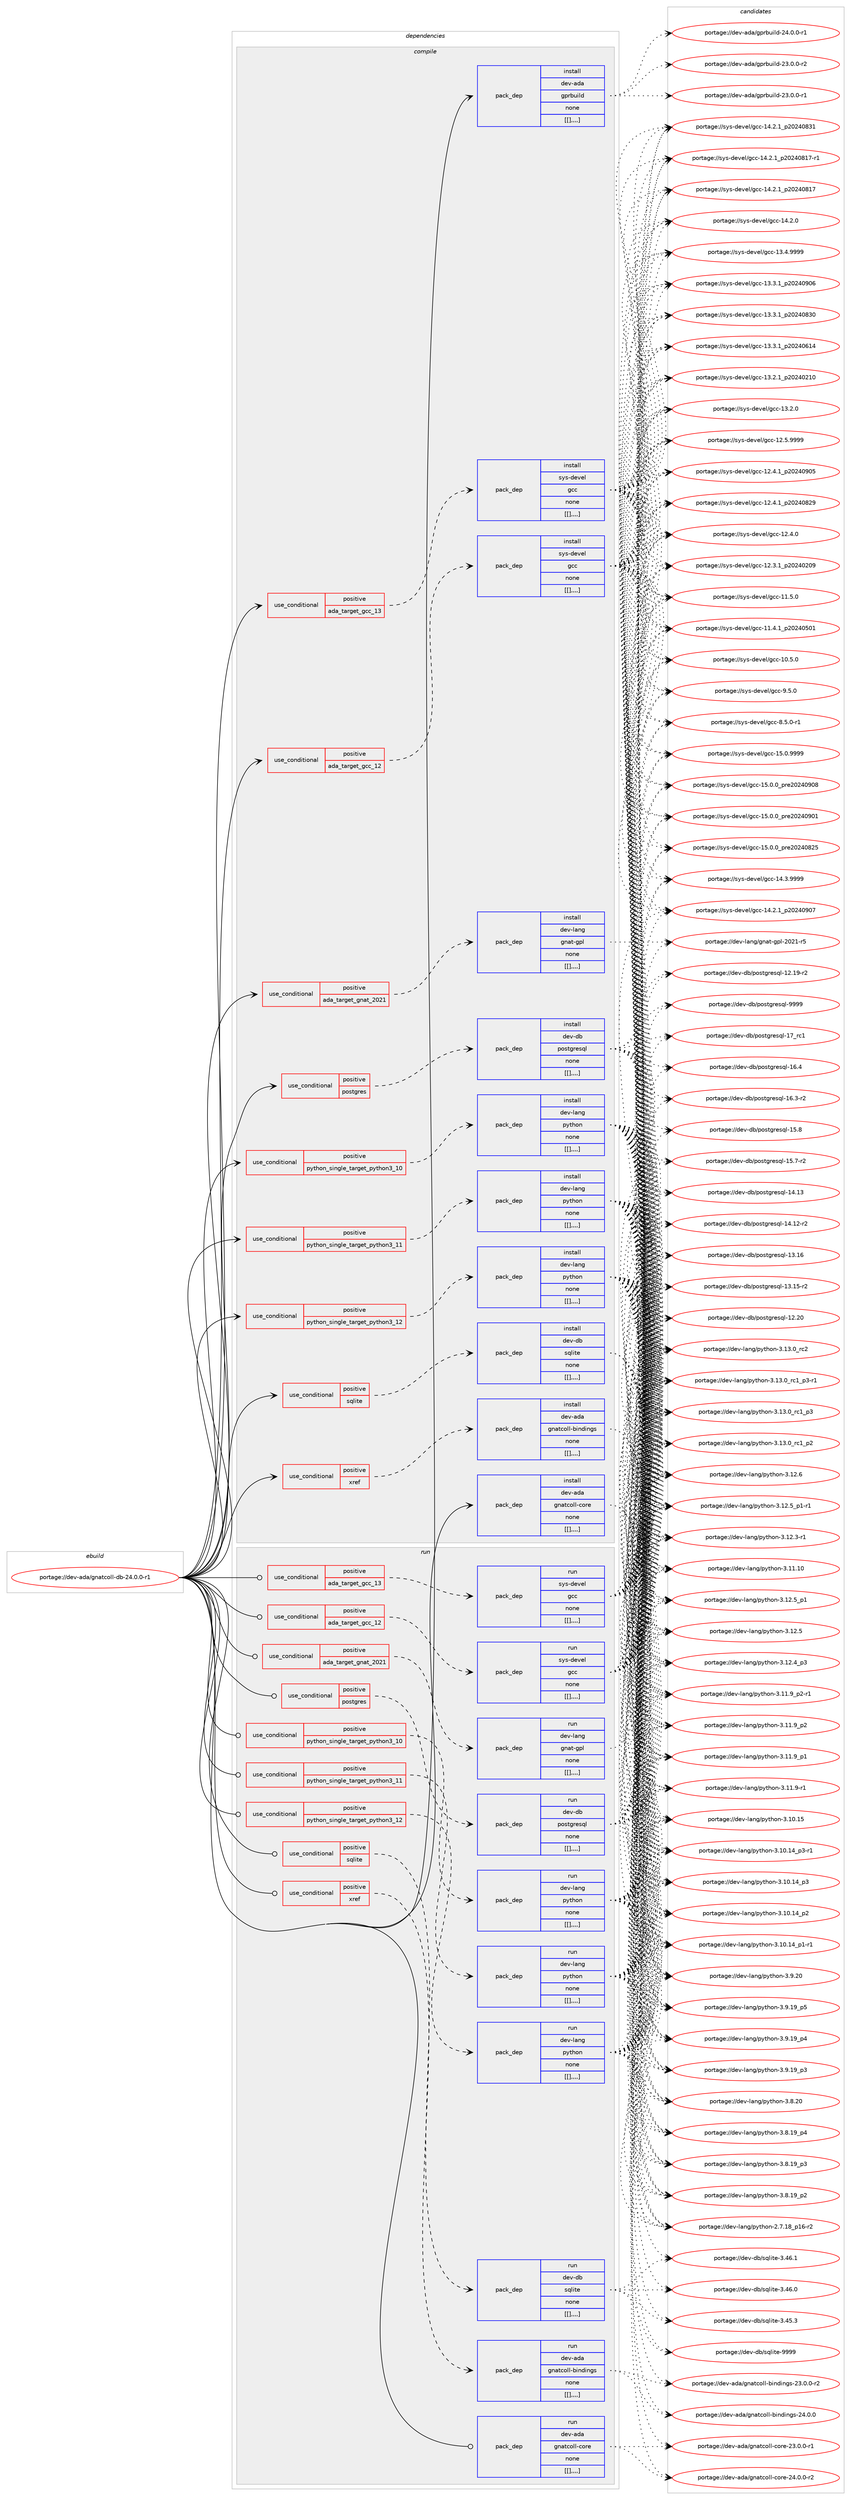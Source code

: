 digraph prolog {

# *************
# Graph options
# *************

newrank=true;
concentrate=true;
compound=true;
graph [rankdir=LR,fontname=Helvetica,fontsize=10,ranksep=1.5];#, ranksep=2.5, nodesep=0.2];
edge  [arrowhead=vee];
node  [fontname=Helvetica,fontsize=10];

# **********
# The ebuild
# **********

subgraph cluster_leftcol {
color=gray;
label=<<i>ebuild</i>>;
id [label="portage://dev-ada/gnatcoll-db-24.0.0-r1", color=red, width=4, href="../dev-ada/gnatcoll-db-24.0.0-r1.svg"];
}

# ****************
# The dependencies
# ****************

subgraph cluster_midcol {
color=gray;
label=<<i>dependencies</i>>;
subgraph cluster_compile {
fillcolor="#eeeeee";
style=filled;
label=<<i>compile</i>>;
subgraph cond16574 {
dependency63600 [label=<<TABLE BORDER="0" CELLBORDER="1" CELLSPACING="0" CELLPADDING="4"><TR><TD ROWSPAN="3" CELLPADDING="10">use_conditional</TD></TR><TR><TD>positive</TD></TR><TR><TD>ada_target_gcc_12</TD></TR></TABLE>>, shape=none, color=red];
subgraph pack46105 {
dependency63601 [label=<<TABLE BORDER="0" CELLBORDER="1" CELLSPACING="0" CELLPADDING="4" WIDTH="220"><TR><TD ROWSPAN="6" CELLPADDING="30">pack_dep</TD></TR><TR><TD WIDTH="110">install</TD></TR><TR><TD>sys-devel</TD></TR><TR><TD>gcc</TD></TR><TR><TD>none</TD></TR><TR><TD>[[],,,,]</TD></TR></TABLE>>, shape=none, color=blue];
}
dependency63600:e -> dependency63601:w [weight=20,style="dashed",arrowhead="vee"];
}
id:e -> dependency63600:w [weight=20,style="solid",arrowhead="vee"];
subgraph cond16575 {
dependency63602 [label=<<TABLE BORDER="0" CELLBORDER="1" CELLSPACING="0" CELLPADDING="4"><TR><TD ROWSPAN="3" CELLPADDING="10">use_conditional</TD></TR><TR><TD>positive</TD></TR><TR><TD>ada_target_gcc_13</TD></TR></TABLE>>, shape=none, color=red];
subgraph pack46106 {
dependency63603 [label=<<TABLE BORDER="0" CELLBORDER="1" CELLSPACING="0" CELLPADDING="4" WIDTH="220"><TR><TD ROWSPAN="6" CELLPADDING="30">pack_dep</TD></TR><TR><TD WIDTH="110">install</TD></TR><TR><TD>sys-devel</TD></TR><TR><TD>gcc</TD></TR><TR><TD>none</TD></TR><TR><TD>[[],,,,]</TD></TR></TABLE>>, shape=none, color=blue];
}
dependency63602:e -> dependency63603:w [weight=20,style="dashed",arrowhead="vee"];
}
id:e -> dependency63602:w [weight=20,style="solid",arrowhead="vee"];
subgraph cond16576 {
dependency63604 [label=<<TABLE BORDER="0" CELLBORDER="1" CELLSPACING="0" CELLPADDING="4"><TR><TD ROWSPAN="3" CELLPADDING="10">use_conditional</TD></TR><TR><TD>positive</TD></TR><TR><TD>ada_target_gnat_2021</TD></TR></TABLE>>, shape=none, color=red];
subgraph pack46107 {
dependency63605 [label=<<TABLE BORDER="0" CELLBORDER="1" CELLSPACING="0" CELLPADDING="4" WIDTH="220"><TR><TD ROWSPAN="6" CELLPADDING="30">pack_dep</TD></TR><TR><TD WIDTH="110">install</TD></TR><TR><TD>dev-lang</TD></TR><TR><TD>gnat-gpl</TD></TR><TR><TD>none</TD></TR><TR><TD>[[],,,,]</TD></TR></TABLE>>, shape=none, color=blue];
}
dependency63604:e -> dependency63605:w [weight=20,style="dashed",arrowhead="vee"];
}
id:e -> dependency63604:w [weight=20,style="solid",arrowhead="vee"];
subgraph cond16577 {
dependency63606 [label=<<TABLE BORDER="0" CELLBORDER="1" CELLSPACING="0" CELLPADDING="4"><TR><TD ROWSPAN="3" CELLPADDING="10">use_conditional</TD></TR><TR><TD>positive</TD></TR><TR><TD>postgres</TD></TR></TABLE>>, shape=none, color=red];
subgraph pack46108 {
dependency63607 [label=<<TABLE BORDER="0" CELLBORDER="1" CELLSPACING="0" CELLPADDING="4" WIDTH="220"><TR><TD ROWSPAN="6" CELLPADDING="30">pack_dep</TD></TR><TR><TD WIDTH="110">install</TD></TR><TR><TD>dev-db</TD></TR><TR><TD>postgresql</TD></TR><TR><TD>none</TD></TR><TR><TD>[[],,,,]</TD></TR></TABLE>>, shape=none, color=blue];
}
dependency63606:e -> dependency63607:w [weight=20,style="dashed",arrowhead="vee"];
}
id:e -> dependency63606:w [weight=20,style="solid",arrowhead="vee"];
subgraph cond16578 {
dependency63608 [label=<<TABLE BORDER="0" CELLBORDER="1" CELLSPACING="0" CELLPADDING="4"><TR><TD ROWSPAN="3" CELLPADDING="10">use_conditional</TD></TR><TR><TD>positive</TD></TR><TR><TD>python_single_target_python3_10</TD></TR></TABLE>>, shape=none, color=red];
subgraph pack46109 {
dependency63609 [label=<<TABLE BORDER="0" CELLBORDER="1" CELLSPACING="0" CELLPADDING="4" WIDTH="220"><TR><TD ROWSPAN="6" CELLPADDING="30">pack_dep</TD></TR><TR><TD WIDTH="110">install</TD></TR><TR><TD>dev-lang</TD></TR><TR><TD>python</TD></TR><TR><TD>none</TD></TR><TR><TD>[[],,,,]</TD></TR></TABLE>>, shape=none, color=blue];
}
dependency63608:e -> dependency63609:w [weight=20,style="dashed",arrowhead="vee"];
}
id:e -> dependency63608:w [weight=20,style="solid",arrowhead="vee"];
subgraph cond16579 {
dependency63610 [label=<<TABLE BORDER="0" CELLBORDER="1" CELLSPACING="0" CELLPADDING="4"><TR><TD ROWSPAN="3" CELLPADDING="10">use_conditional</TD></TR><TR><TD>positive</TD></TR><TR><TD>python_single_target_python3_11</TD></TR></TABLE>>, shape=none, color=red];
subgraph pack46110 {
dependency63611 [label=<<TABLE BORDER="0" CELLBORDER="1" CELLSPACING="0" CELLPADDING="4" WIDTH="220"><TR><TD ROWSPAN="6" CELLPADDING="30">pack_dep</TD></TR><TR><TD WIDTH="110">install</TD></TR><TR><TD>dev-lang</TD></TR><TR><TD>python</TD></TR><TR><TD>none</TD></TR><TR><TD>[[],,,,]</TD></TR></TABLE>>, shape=none, color=blue];
}
dependency63610:e -> dependency63611:w [weight=20,style="dashed",arrowhead="vee"];
}
id:e -> dependency63610:w [weight=20,style="solid",arrowhead="vee"];
subgraph cond16580 {
dependency63612 [label=<<TABLE BORDER="0" CELLBORDER="1" CELLSPACING="0" CELLPADDING="4"><TR><TD ROWSPAN="3" CELLPADDING="10">use_conditional</TD></TR><TR><TD>positive</TD></TR><TR><TD>python_single_target_python3_12</TD></TR></TABLE>>, shape=none, color=red];
subgraph pack46111 {
dependency63613 [label=<<TABLE BORDER="0" CELLBORDER="1" CELLSPACING="0" CELLPADDING="4" WIDTH="220"><TR><TD ROWSPAN="6" CELLPADDING="30">pack_dep</TD></TR><TR><TD WIDTH="110">install</TD></TR><TR><TD>dev-lang</TD></TR><TR><TD>python</TD></TR><TR><TD>none</TD></TR><TR><TD>[[],,,,]</TD></TR></TABLE>>, shape=none, color=blue];
}
dependency63612:e -> dependency63613:w [weight=20,style="dashed",arrowhead="vee"];
}
id:e -> dependency63612:w [weight=20,style="solid",arrowhead="vee"];
subgraph cond16581 {
dependency63614 [label=<<TABLE BORDER="0" CELLBORDER="1" CELLSPACING="0" CELLPADDING="4"><TR><TD ROWSPAN="3" CELLPADDING="10">use_conditional</TD></TR><TR><TD>positive</TD></TR><TR><TD>sqlite</TD></TR></TABLE>>, shape=none, color=red];
subgraph pack46112 {
dependency63615 [label=<<TABLE BORDER="0" CELLBORDER="1" CELLSPACING="0" CELLPADDING="4" WIDTH="220"><TR><TD ROWSPAN="6" CELLPADDING="30">pack_dep</TD></TR><TR><TD WIDTH="110">install</TD></TR><TR><TD>dev-db</TD></TR><TR><TD>sqlite</TD></TR><TR><TD>none</TD></TR><TR><TD>[[],,,,]</TD></TR></TABLE>>, shape=none, color=blue];
}
dependency63614:e -> dependency63615:w [weight=20,style="dashed",arrowhead="vee"];
}
id:e -> dependency63614:w [weight=20,style="solid",arrowhead="vee"];
subgraph cond16582 {
dependency63616 [label=<<TABLE BORDER="0" CELLBORDER="1" CELLSPACING="0" CELLPADDING="4"><TR><TD ROWSPAN="3" CELLPADDING="10">use_conditional</TD></TR><TR><TD>positive</TD></TR><TR><TD>xref</TD></TR></TABLE>>, shape=none, color=red];
subgraph pack46113 {
dependency63617 [label=<<TABLE BORDER="0" CELLBORDER="1" CELLSPACING="0" CELLPADDING="4" WIDTH="220"><TR><TD ROWSPAN="6" CELLPADDING="30">pack_dep</TD></TR><TR><TD WIDTH="110">install</TD></TR><TR><TD>dev-ada</TD></TR><TR><TD>gnatcoll-bindings</TD></TR><TR><TD>none</TD></TR><TR><TD>[[],,,,]</TD></TR></TABLE>>, shape=none, color=blue];
}
dependency63616:e -> dependency63617:w [weight=20,style="dashed",arrowhead="vee"];
}
id:e -> dependency63616:w [weight=20,style="solid",arrowhead="vee"];
subgraph pack46114 {
dependency63618 [label=<<TABLE BORDER="0" CELLBORDER="1" CELLSPACING="0" CELLPADDING="4" WIDTH="220"><TR><TD ROWSPAN="6" CELLPADDING="30">pack_dep</TD></TR><TR><TD WIDTH="110">install</TD></TR><TR><TD>dev-ada</TD></TR><TR><TD>gnatcoll-core</TD></TR><TR><TD>none</TD></TR><TR><TD>[[],,,,]</TD></TR></TABLE>>, shape=none, color=blue];
}
id:e -> dependency63618:w [weight=20,style="solid",arrowhead="vee"];
subgraph pack46115 {
dependency63619 [label=<<TABLE BORDER="0" CELLBORDER="1" CELLSPACING="0" CELLPADDING="4" WIDTH="220"><TR><TD ROWSPAN="6" CELLPADDING="30">pack_dep</TD></TR><TR><TD WIDTH="110">install</TD></TR><TR><TD>dev-ada</TD></TR><TR><TD>gprbuild</TD></TR><TR><TD>none</TD></TR><TR><TD>[[],,,,]</TD></TR></TABLE>>, shape=none, color=blue];
}
id:e -> dependency63619:w [weight=20,style="solid",arrowhead="vee"];
}
subgraph cluster_compileandrun {
fillcolor="#eeeeee";
style=filled;
label=<<i>compile and run</i>>;
}
subgraph cluster_run {
fillcolor="#eeeeee";
style=filled;
label=<<i>run</i>>;
subgraph cond16583 {
dependency63620 [label=<<TABLE BORDER="0" CELLBORDER="1" CELLSPACING="0" CELLPADDING="4"><TR><TD ROWSPAN="3" CELLPADDING="10">use_conditional</TD></TR><TR><TD>positive</TD></TR><TR><TD>ada_target_gcc_12</TD></TR></TABLE>>, shape=none, color=red];
subgraph pack46116 {
dependency63621 [label=<<TABLE BORDER="0" CELLBORDER="1" CELLSPACING="0" CELLPADDING="4" WIDTH="220"><TR><TD ROWSPAN="6" CELLPADDING="30">pack_dep</TD></TR><TR><TD WIDTH="110">run</TD></TR><TR><TD>sys-devel</TD></TR><TR><TD>gcc</TD></TR><TR><TD>none</TD></TR><TR><TD>[[],,,,]</TD></TR></TABLE>>, shape=none, color=blue];
}
dependency63620:e -> dependency63621:w [weight=20,style="dashed",arrowhead="vee"];
}
id:e -> dependency63620:w [weight=20,style="solid",arrowhead="odot"];
subgraph cond16584 {
dependency63622 [label=<<TABLE BORDER="0" CELLBORDER="1" CELLSPACING="0" CELLPADDING="4"><TR><TD ROWSPAN="3" CELLPADDING="10">use_conditional</TD></TR><TR><TD>positive</TD></TR><TR><TD>ada_target_gcc_13</TD></TR></TABLE>>, shape=none, color=red];
subgraph pack46117 {
dependency63623 [label=<<TABLE BORDER="0" CELLBORDER="1" CELLSPACING="0" CELLPADDING="4" WIDTH="220"><TR><TD ROWSPAN="6" CELLPADDING="30">pack_dep</TD></TR><TR><TD WIDTH="110">run</TD></TR><TR><TD>sys-devel</TD></TR><TR><TD>gcc</TD></TR><TR><TD>none</TD></TR><TR><TD>[[],,,,]</TD></TR></TABLE>>, shape=none, color=blue];
}
dependency63622:e -> dependency63623:w [weight=20,style="dashed",arrowhead="vee"];
}
id:e -> dependency63622:w [weight=20,style="solid",arrowhead="odot"];
subgraph cond16585 {
dependency63624 [label=<<TABLE BORDER="0" CELLBORDER="1" CELLSPACING="0" CELLPADDING="4"><TR><TD ROWSPAN="3" CELLPADDING="10">use_conditional</TD></TR><TR><TD>positive</TD></TR><TR><TD>ada_target_gnat_2021</TD></TR></TABLE>>, shape=none, color=red];
subgraph pack46118 {
dependency63625 [label=<<TABLE BORDER="0" CELLBORDER="1" CELLSPACING="0" CELLPADDING="4" WIDTH="220"><TR><TD ROWSPAN="6" CELLPADDING="30">pack_dep</TD></TR><TR><TD WIDTH="110">run</TD></TR><TR><TD>dev-lang</TD></TR><TR><TD>gnat-gpl</TD></TR><TR><TD>none</TD></TR><TR><TD>[[],,,,]</TD></TR></TABLE>>, shape=none, color=blue];
}
dependency63624:e -> dependency63625:w [weight=20,style="dashed",arrowhead="vee"];
}
id:e -> dependency63624:w [weight=20,style="solid",arrowhead="odot"];
subgraph cond16586 {
dependency63626 [label=<<TABLE BORDER="0" CELLBORDER="1" CELLSPACING="0" CELLPADDING="4"><TR><TD ROWSPAN="3" CELLPADDING="10">use_conditional</TD></TR><TR><TD>positive</TD></TR><TR><TD>postgres</TD></TR></TABLE>>, shape=none, color=red];
subgraph pack46119 {
dependency63627 [label=<<TABLE BORDER="0" CELLBORDER="1" CELLSPACING="0" CELLPADDING="4" WIDTH="220"><TR><TD ROWSPAN="6" CELLPADDING="30">pack_dep</TD></TR><TR><TD WIDTH="110">run</TD></TR><TR><TD>dev-db</TD></TR><TR><TD>postgresql</TD></TR><TR><TD>none</TD></TR><TR><TD>[[],,,,]</TD></TR></TABLE>>, shape=none, color=blue];
}
dependency63626:e -> dependency63627:w [weight=20,style="dashed",arrowhead="vee"];
}
id:e -> dependency63626:w [weight=20,style="solid",arrowhead="odot"];
subgraph cond16587 {
dependency63628 [label=<<TABLE BORDER="0" CELLBORDER="1" CELLSPACING="0" CELLPADDING="4"><TR><TD ROWSPAN="3" CELLPADDING="10">use_conditional</TD></TR><TR><TD>positive</TD></TR><TR><TD>python_single_target_python3_10</TD></TR></TABLE>>, shape=none, color=red];
subgraph pack46120 {
dependency63629 [label=<<TABLE BORDER="0" CELLBORDER="1" CELLSPACING="0" CELLPADDING="4" WIDTH="220"><TR><TD ROWSPAN="6" CELLPADDING="30">pack_dep</TD></TR><TR><TD WIDTH="110">run</TD></TR><TR><TD>dev-lang</TD></TR><TR><TD>python</TD></TR><TR><TD>none</TD></TR><TR><TD>[[],,,,]</TD></TR></TABLE>>, shape=none, color=blue];
}
dependency63628:e -> dependency63629:w [weight=20,style="dashed",arrowhead="vee"];
}
id:e -> dependency63628:w [weight=20,style="solid",arrowhead="odot"];
subgraph cond16588 {
dependency63630 [label=<<TABLE BORDER="0" CELLBORDER="1" CELLSPACING="0" CELLPADDING="4"><TR><TD ROWSPAN="3" CELLPADDING="10">use_conditional</TD></TR><TR><TD>positive</TD></TR><TR><TD>python_single_target_python3_11</TD></TR></TABLE>>, shape=none, color=red];
subgraph pack46121 {
dependency63631 [label=<<TABLE BORDER="0" CELLBORDER="1" CELLSPACING="0" CELLPADDING="4" WIDTH="220"><TR><TD ROWSPAN="6" CELLPADDING="30">pack_dep</TD></TR><TR><TD WIDTH="110">run</TD></TR><TR><TD>dev-lang</TD></TR><TR><TD>python</TD></TR><TR><TD>none</TD></TR><TR><TD>[[],,,,]</TD></TR></TABLE>>, shape=none, color=blue];
}
dependency63630:e -> dependency63631:w [weight=20,style="dashed",arrowhead="vee"];
}
id:e -> dependency63630:w [weight=20,style="solid",arrowhead="odot"];
subgraph cond16589 {
dependency63632 [label=<<TABLE BORDER="0" CELLBORDER="1" CELLSPACING="0" CELLPADDING="4"><TR><TD ROWSPAN="3" CELLPADDING="10">use_conditional</TD></TR><TR><TD>positive</TD></TR><TR><TD>python_single_target_python3_12</TD></TR></TABLE>>, shape=none, color=red];
subgraph pack46122 {
dependency63633 [label=<<TABLE BORDER="0" CELLBORDER="1" CELLSPACING="0" CELLPADDING="4" WIDTH="220"><TR><TD ROWSPAN="6" CELLPADDING="30">pack_dep</TD></TR><TR><TD WIDTH="110">run</TD></TR><TR><TD>dev-lang</TD></TR><TR><TD>python</TD></TR><TR><TD>none</TD></TR><TR><TD>[[],,,,]</TD></TR></TABLE>>, shape=none, color=blue];
}
dependency63632:e -> dependency63633:w [weight=20,style="dashed",arrowhead="vee"];
}
id:e -> dependency63632:w [weight=20,style="solid",arrowhead="odot"];
subgraph cond16590 {
dependency63634 [label=<<TABLE BORDER="0" CELLBORDER="1" CELLSPACING="0" CELLPADDING="4"><TR><TD ROWSPAN="3" CELLPADDING="10">use_conditional</TD></TR><TR><TD>positive</TD></TR><TR><TD>sqlite</TD></TR></TABLE>>, shape=none, color=red];
subgraph pack46123 {
dependency63635 [label=<<TABLE BORDER="0" CELLBORDER="1" CELLSPACING="0" CELLPADDING="4" WIDTH="220"><TR><TD ROWSPAN="6" CELLPADDING="30">pack_dep</TD></TR><TR><TD WIDTH="110">run</TD></TR><TR><TD>dev-db</TD></TR><TR><TD>sqlite</TD></TR><TR><TD>none</TD></TR><TR><TD>[[],,,,]</TD></TR></TABLE>>, shape=none, color=blue];
}
dependency63634:e -> dependency63635:w [weight=20,style="dashed",arrowhead="vee"];
}
id:e -> dependency63634:w [weight=20,style="solid",arrowhead="odot"];
subgraph cond16591 {
dependency63636 [label=<<TABLE BORDER="0" CELLBORDER="1" CELLSPACING="0" CELLPADDING="4"><TR><TD ROWSPAN="3" CELLPADDING="10">use_conditional</TD></TR><TR><TD>positive</TD></TR><TR><TD>xref</TD></TR></TABLE>>, shape=none, color=red];
subgraph pack46124 {
dependency63637 [label=<<TABLE BORDER="0" CELLBORDER="1" CELLSPACING="0" CELLPADDING="4" WIDTH="220"><TR><TD ROWSPAN="6" CELLPADDING="30">pack_dep</TD></TR><TR><TD WIDTH="110">run</TD></TR><TR><TD>dev-ada</TD></TR><TR><TD>gnatcoll-bindings</TD></TR><TR><TD>none</TD></TR><TR><TD>[[],,,,]</TD></TR></TABLE>>, shape=none, color=blue];
}
dependency63636:e -> dependency63637:w [weight=20,style="dashed",arrowhead="vee"];
}
id:e -> dependency63636:w [weight=20,style="solid",arrowhead="odot"];
subgraph pack46125 {
dependency63638 [label=<<TABLE BORDER="0" CELLBORDER="1" CELLSPACING="0" CELLPADDING="4" WIDTH="220"><TR><TD ROWSPAN="6" CELLPADDING="30">pack_dep</TD></TR><TR><TD WIDTH="110">run</TD></TR><TR><TD>dev-ada</TD></TR><TR><TD>gnatcoll-core</TD></TR><TR><TD>none</TD></TR><TR><TD>[[],,,,]</TD></TR></TABLE>>, shape=none, color=blue];
}
id:e -> dependency63638:w [weight=20,style="solid",arrowhead="odot"];
}
}

# **************
# The candidates
# **************

subgraph cluster_choices {
rank=same;
color=gray;
label=<<i>candidates</i>>;

subgraph choice46105 {
color=black;
nodesep=1;
choice1151211154510010111810110847103999945495346484657575757 [label="portage://sys-devel/gcc-15.0.9999", color=red, width=4,href="../sys-devel/gcc-15.0.9999.svg"];
choice1151211154510010111810110847103999945495346484648951121141015048505248574856 [label="portage://sys-devel/gcc-15.0.0_pre20240908", color=red, width=4,href="../sys-devel/gcc-15.0.0_pre20240908.svg"];
choice1151211154510010111810110847103999945495346484648951121141015048505248574849 [label="portage://sys-devel/gcc-15.0.0_pre20240901", color=red, width=4,href="../sys-devel/gcc-15.0.0_pre20240901.svg"];
choice1151211154510010111810110847103999945495346484648951121141015048505248565053 [label="portage://sys-devel/gcc-15.0.0_pre20240825", color=red, width=4,href="../sys-devel/gcc-15.0.0_pre20240825.svg"];
choice1151211154510010111810110847103999945495246514657575757 [label="portage://sys-devel/gcc-14.3.9999", color=red, width=4,href="../sys-devel/gcc-14.3.9999.svg"];
choice1151211154510010111810110847103999945495246504649951125048505248574855 [label="portage://sys-devel/gcc-14.2.1_p20240907", color=red, width=4,href="../sys-devel/gcc-14.2.1_p20240907.svg"];
choice1151211154510010111810110847103999945495246504649951125048505248565149 [label="portage://sys-devel/gcc-14.2.1_p20240831", color=red, width=4,href="../sys-devel/gcc-14.2.1_p20240831.svg"];
choice11512111545100101118101108471039999454952465046499511250485052485649554511449 [label="portage://sys-devel/gcc-14.2.1_p20240817-r1", color=red, width=4,href="../sys-devel/gcc-14.2.1_p20240817-r1.svg"];
choice1151211154510010111810110847103999945495246504649951125048505248564955 [label="portage://sys-devel/gcc-14.2.1_p20240817", color=red, width=4,href="../sys-devel/gcc-14.2.1_p20240817.svg"];
choice1151211154510010111810110847103999945495246504648 [label="portage://sys-devel/gcc-14.2.0", color=red, width=4,href="../sys-devel/gcc-14.2.0.svg"];
choice1151211154510010111810110847103999945495146524657575757 [label="portage://sys-devel/gcc-13.4.9999", color=red, width=4,href="../sys-devel/gcc-13.4.9999.svg"];
choice1151211154510010111810110847103999945495146514649951125048505248574854 [label="portage://sys-devel/gcc-13.3.1_p20240906", color=red, width=4,href="../sys-devel/gcc-13.3.1_p20240906.svg"];
choice1151211154510010111810110847103999945495146514649951125048505248565148 [label="portage://sys-devel/gcc-13.3.1_p20240830", color=red, width=4,href="../sys-devel/gcc-13.3.1_p20240830.svg"];
choice1151211154510010111810110847103999945495146514649951125048505248544952 [label="portage://sys-devel/gcc-13.3.1_p20240614", color=red, width=4,href="../sys-devel/gcc-13.3.1_p20240614.svg"];
choice1151211154510010111810110847103999945495146504649951125048505248504948 [label="portage://sys-devel/gcc-13.2.1_p20240210", color=red, width=4,href="../sys-devel/gcc-13.2.1_p20240210.svg"];
choice1151211154510010111810110847103999945495146504648 [label="portage://sys-devel/gcc-13.2.0", color=red, width=4,href="../sys-devel/gcc-13.2.0.svg"];
choice1151211154510010111810110847103999945495046534657575757 [label="portage://sys-devel/gcc-12.5.9999", color=red, width=4,href="../sys-devel/gcc-12.5.9999.svg"];
choice1151211154510010111810110847103999945495046524649951125048505248574853 [label="portage://sys-devel/gcc-12.4.1_p20240905", color=red, width=4,href="../sys-devel/gcc-12.4.1_p20240905.svg"];
choice1151211154510010111810110847103999945495046524649951125048505248565057 [label="portage://sys-devel/gcc-12.4.1_p20240829", color=red, width=4,href="../sys-devel/gcc-12.4.1_p20240829.svg"];
choice1151211154510010111810110847103999945495046524648 [label="portage://sys-devel/gcc-12.4.0", color=red, width=4,href="../sys-devel/gcc-12.4.0.svg"];
choice1151211154510010111810110847103999945495046514649951125048505248504857 [label="portage://sys-devel/gcc-12.3.1_p20240209", color=red, width=4,href="../sys-devel/gcc-12.3.1_p20240209.svg"];
choice1151211154510010111810110847103999945494946534648 [label="portage://sys-devel/gcc-11.5.0", color=red, width=4,href="../sys-devel/gcc-11.5.0.svg"];
choice1151211154510010111810110847103999945494946524649951125048505248534849 [label="portage://sys-devel/gcc-11.4.1_p20240501", color=red, width=4,href="../sys-devel/gcc-11.4.1_p20240501.svg"];
choice1151211154510010111810110847103999945494846534648 [label="portage://sys-devel/gcc-10.5.0", color=red, width=4,href="../sys-devel/gcc-10.5.0.svg"];
choice11512111545100101118101108471039999455746534648 [label="portage://sys-devel/gcc-9.5.0", color=red, width=4,href="../sys-devel/gcc-9.5.0.svg"];
choice115121115451001011181011084710399994556465346484511449 [label="portage://sys-devel/gcc-8.5.0-r1", color=red, width=4,href="../sys-devel/gcc-8.5.0-r1.svg"];
dependency63601:e -> choice1151211154510010111810110847103999945495346484657575757:w [style=dotted,weight="100"];
dependency63601:e -> choice1151211154510010111810110847103999945495346484648951121141015048505248574856:w [style=dotted,weight="100"];
dependency63601:e -> choice1151211154510010111810110847103999945495346484648951121141015048505248574849:w [style=dotted,weight="100"];
dependency63601:e -> choice1151211154510010111810110847103999945495346484648951121141015048505248565053:w [style=dotted,weight="100"];
dependency63601:e -> choice1151211154510010111810110847103999945495246514657575757:w [style=dotted,weight="100"];
dependency63601:e -> choice1151211154510010111810110847103999945495246504649951125048505248574855:w [style=dotted,weight="100"];
dependency63601:e -> choice1151211154510010111810110847103999945495246504649951125048505248565149:w [style=dotted,weight="100"];
dependency63601:e -> choice11512111545100101118101108471039999454952465046499511250485052485649554511449:w [style=dotted,weight="100"];
dependency63601:e -> choice1151211154510010111810110847103999945495246504649951125048505248564955:w [style=dotted,weight="100"];
dependency63601:e -> choice1151211154510010111810110847103999945495246504648:w [style=dotted,weight="100"];
dependency63601:e -> choice1151211154510010111810110847103999945495146524657575757:w [style=dotted,weight="100"];
dependency63601:e -> choice1151211154510010111810110847103999945495146514649951125048505248574854:w [style=dotted,weight="100"];
dependency63601:e -> choice1151211154510010111810110847103999945495146514649951125048505248565148:w [style=dotted,weight="100"];
dependency63601:e -> choice1151211154510010111810110847103999945495146514649951125048505248544952:w [style=dotted,weight="100"];
dependency63601:e -> choice1151211154510010111810110847103999945495146504649951125048505248504948:w [style=dotted,weight="100"];
dependency63601:e -> choice1151211154510010111810110847103999945495146504648:w [style=dotted,weight="100"];
dependency63601:e -> choice1151211154510010111810110847103999945495046534657575757:w [style=dotted,weight="100"];
dependency63601:e -> choice1151211154510010111810110847103999945495046524649951125048505248574853:w [style=dotted,weight="100"];
dependency63601:e -> choice1151211154510010111810110847103999945495046524649951125048505248565057:w [style=dotted,weight="100"];
dependency63601:e -> choice1151211154510010111810110847103999945495046524648:w [style=dotted,weight="100"];
dependency63601:e -> choice1151211154510010111810110847103999945495046514649951125048505248504857:w [style=dotted,weight="100"];
dependency63601:e -> choice1151211154510010111810110847103999945494946534648:w [style=dotted,weight="100"];
dependency63601:e -> choice1151211154510010111810110847103999945494946524649951125048505248534849:w [style=dotted,weight="100"];
dependency63601:e -> choice1151211154510010111810110847103999945494846534648:w [style=dotted,weight="100"];
dependency63601:e -> choice11512111545100101118101108471039999455746534648:w [style=dotted,weight="100"];
dependency63601:e -> choice115121115451001011181011084710399994556465346484511449:w [style=dotted,weight="100"];
}
subgraph choice46106 {
color=black;
nodesep=1;
choice1151211154510010111810110847103999945495346484657575757 [label="portage://sys-devel/gcc-15.0.9999", color=red, width=4,href="../sys-devel/gcc-15.0.9999.svg"];
choice1151211154510010111810110847103999945495346484648951121141015048505248574856 [label="portage://sys-devel/gcc-15.0.0_pre20240908", color=red, width=4,href="../sys-devel/gcc-15.0.0_pre20240908.svg"];
choice1151211154510010111810110847103999945495346484648951121141015048505248574849 [label="portage://sys-devel/gcc-15.0.0_pre20240901", color=red, width=4,href="../sys-devel/gcc-15.0.0_pre20240901.svg"];
choice1151211154510010111810110847103999945495346484648951121141015048505248565053 [label="portage://sys-devel/gcc-15.0.0_pre20240825", color=red, width=4,href="../sys-devel/gcc-15.0.0_pre20240825.svg"];
choice1151211154510010111810110847103999945495246514657575757 [label="portage://sys-devel/gcc-14.3.9999", color=red, width=4,href="../sys-devel/gcc-14.3.9999.svg"];
choice1151211154510010111810110847103999945495246504649951125048505248574855 [label="portage://sys-devel/gcc-14.2.1_p20240907", color=red, width=4,href="../sys-devel/gcc-14.2.1_p20240907.svg"];
choice1151211154510010111810110847103999945495246504649951125048505248565149 [label="portage://sys-devel/gcc-14.2.1_p20240831", color=red, width=4,href="../sys-devel/gcc-14.2.1_p20240831.svg"];
choice11512111545100101118101108471039999454952465046499511250485052485649554511449 [label="portage://sys-devel/gcc-14.2.1_p20240817-r1", color=red, width=4,href="../sys-devel/gcc-14.2.1_p20240817-r1.svg"];
choice1151211154510010111810110847103999945495246504649951125048505248564955 [label="portage://sys-devel/gcc-14.2.1_p20240817", color=red, width=4,href="../sys-devel/gcc-14.2.1_p20240817.svg"];
choice1151211154510010111810110847103999945495246504648 [label="portage://sys-devel/gcc-14.2.0", color=red, width=4,href="../sys-devel/gcc-14.2.0.svg"];
choice1151211154510010111810110847103999945495146524657575757 [label="portage://sys-devel/gcc-13.4.9999", color=red, width=4,href="../sys-devel/gcc-13.4.9999.svg"];
choice1151211154510010111810110847103999945495146514649951125048505248574854 [label="portage://sys-devel/gcc-13.3.1_p20240906", color=red, width=4,href="../sys-devel/gcc-13.3.1_p20240906.svg"];
choice1151211154510010111810110847103999945495146514649951125048505248565148 [label="portage://sys-devel/gcc-13.3.1_p20240830", color=red, width=4,href="../sys-devel/gcc-13.3.1_p20240830.svg"];
choice1151211154510010111810110847103999945495146514649951125048505248544952 [label="portage://sys-devel/gcc-13.3.1_p20240614", color=red, width=4,href="../sys-devel/gcc-13.3.1_p20240614.svg"];
choice1151211154510010111810110847103999945495146504649951125048505248504948 [label="portage://sys-devel/gcc-13.2.1_p20240210", color=red, width=4,href="../sys-devel/gcc-13.2.1_p20240210.svg"];
choice1151211154510010111810110847103999945495146504648 [label="portage://sys-devel/gcc-13.2.0", color=red, width=4,href="../sys-devel/gcc-13.2.0.svg"];
choice1151211154510010111810110847103999945495046534657575757 [label="portage://sys-devel/gcc-12.5.9999", color=red, width=4,href="../sys-devel/gcc-12.5.9999.svg"];
choice1151211154510010111810110847103999945495046524649951125048505248574853 [label="portage://sys-devel/gcc-12.4.1_p20240905", color=red, width=4,href="../sys-devel/gcc-12.4.1_p20240905.svg"];
choice1151211154510010111810110847103999945495046524649951125048505248565057 [label="portage://sys-devel/gcc-12.4.1_p20240829", color=red, width=4,href="../sys-devel/gcc-12.4.1_p20240829.svg"];
choice1151211154510010111810110847103999945495046524648 [label="portage://sys-devel/gcc-12.4.0", color=red, width=4,href="../sys-devel/gcc-12.4.0.svg"];
choice1151211154510010111810110847103999945495046514649951125048505248504857 [label="portage://sys-devel/gcc-12.3.1_p20240209", color=red, width=4,href="../sys-devel/gcc-12.3.1_p20240209.svg"];
choice1151211154510010111810110847103999945494946534648 [label="portage://sys-devel/gcc-11.5.0", color=red, width=4,href="../sys-devel/gcc-11.5.0.svg"];
choice1151211154510010111810110847103999945494946524649951125048505248534849 [label="portage://sys-devel/gcc-11.4.1_p20240501", color=red, width=4,href="../sys-devel/gcc-11.4.1_p20240501.svg"];
choice1151211154510010111810110847103999945494846534648 [label="portage://sys-devel/gcc-10.5.0", color=red, width=4,href="../sys-devel/gcc-10.5.0.svg"];
choice11512111545100101118101108471039999455746534648 [label="portage://sys-devel/gcc-9.5.0", color=red, width=4,href="../sys-devel/gcc-9.5.0.svg"];
choice115121115451001011181011084710399994556465346484511449 [label="portage://sys-devel/gcc-8.5.0-r1", color=red, width=4,href="../sys-devel/gcc-8.5.0-r1.svg"];
dependency63603:e -> choice1151211154510010111810110847103999945495346484657575757:w [style=dotted,weight="100"];
dependency63603:e -> choice1151211154510010111810110847103999945495346484648951121141015048505248574856:w [style=dotted,weight="100"];
dependency63603:e -> choice1151211154510010111810110847103999945495346484648951121141015048505248574849:w [style=dotted,weight="100"];
dependency63603:e -> choice1151211154510010111810110847103999945495346484648951121141015048505248565053:w [style=dotted,weight="100"];
dependency63603:e -> choice1151211154510010111810110847103999945495246514657575757:w [style=dotted,weight="100"];
dependency63603:e -> choice1151211154510010111810110847103999945495246504649951125048505248574855:w [style=dotted,weight="100"];
dependency63603:e -> choice1151211154510010111810110847103999945495246504649951125048505248565149:w [style=dotted,weight="100"];
dependency63603:e -> choice11512111545100101118101108471039999454952465046499511250485052485649554511449:w [style=dotted,weight="100"];
dependency63603:e -> choice1151211154510010111810110847103999945495246504649951125048505248564955:w [style=dotted,weight="100"];
dependency63603:e -> choice1151211154510010111810110847103999945495246504648:w [style=dotted,weight="100"];
dependency63603:e -> choice1151211154510010111810110847103999945495146524657575757:w [style=dotted,weight="100"];
dependency63603:e -> choice1151211154510010111810110847103999945495146514649951125048505248574854:w [style=dotted,weight="100"];
dependency63603:e -> choice1151211154510010111810110847103999945495146514649951125048505248565148:w [style=dotted,weight="100"];
dependency63603:e -> choice1151211154510010111810110847103999945495146514649951125048505248544952:w [style=dotted,weight="100"];
dependency63603:e -> choice1151211154510010111810110847103999945495146504649951125048505248504948:w [style=dotted,weight="100"];
dependency63603:e -> choice1151211154510010111810110847103999945495146504648:w [style=dotted,weight="100"];
dependency63603:e -> choice1151211154510010111810110847103999945495046534657575757:w [style=dotted,weight="100"];
dependency63603:e -> choice1151211154510010111810110847103999945495046524649951125048505248574853:w [style=dotted,weight="100"];
dependency63603:e -> choice1151211154510010111810110847103999945495046524649951125048505248565057:w [style=dotted,weight="100"];
dependency63603:e -> choice1151211154510010111810110847103999945495046524648:w [style=dotted,weight="100"];
dependency63603:e -> choice1151211154510010111810110847103999945495046514649951125048505248504857:w [style=dotted,weight="100"];
dependency63603:e -> choice1151211154510010111810110847103999945494946534648:w [style=dotted,weight="100"];
dependency63603:e -> choice1151211154510010111810110847103999945494946524649951125048505248534849:w [style=dotted,weight="100"];
dependency63603:e -> choice1151211154510010111810110847103999945494846534648:w [style=dotted,weight="100"];
dependency63603:e -> choice11512111545100101118101108471039999455746534648:w [style=dotted,weight="100"];
dependency63603:e -> choice115121115451001011181011084710399994556465346484511449:w [style=dotted,weight="100"];
}
subgraph choice46107 {
color=black;
nodesep=1;
choice100101118451089711010347103110971164510311210845504850494511453 [label="portage://dev-lang/gnat-gpl-2021-r5", color=red, width=4,href="../dev-lang/gnat-gpl-2021-r5.svg"];
dependency63605:e -> choice100101118451089711010347103110971164510311210845504850494511453:w [style=dotted,weight="100"];
}
subgraph choice46108 {
color=black;
nodesep=1;
choice1001011184510098471121111151161031141011151131084557575757 [label="portage://dev-db/postgresql-9999", color=red, width=4,href="../dev-db/postgresql-9999.svg"];
choice100101118451009847112111115116103114101115113108454955951149949 [label="portage://dev-db/postgresql-17_rc1", color=red, width=4,href="../dev-db/postgresql-17_rc1.svg"];
choice1001011184510098471121111151161031141011151131084549544652 [label="portage://dev-db/postgresql-16.4", color=red, width=4,href="../dev-db/postgresql-16.4.svg"];
choice10010111845100984711211111511610311410111511310845495446514511450 [label="portage://dev-db/postgresql-16.3-r2", color=red, width=4,href="../dev-db/postgresql-16.3-r2.svg"];
choice1001011184510098471121111151161031141011151131084549534656 [label="portage://dev-db/postgresql-15.8", color=red, width=4,href="../dev-db/postgresql-15.8.svg"];
choice10010111845100984711211111511610311410111511310845495346554511450 [label="portage://dev-db/postgresql-15.7-r2", color=red, width=4,href="../dev-db/postgresql-15.7-r2.svg"];
choice100101118451009847112111115116103114101115113108454952464951 [label="portage://dev-db/postgresql-14.13", color=red, width=4,href="../dev-db/postgresql-14.13.svg"];
choice1001011184510098471121111151161031141011151131084549524649504511450 [label="portage://dev-db/postgresql-14.12-r2", color=red, width=4,href="../dev-db/postgresql-14.12-r2.svg"];
choice100101118451009847112111115116103114101115113108454951464954 [label="portage://dev-db/postgresql-13.16", color=red, width=4,href="../dev-db/postgresql-13.16.svg"];
choice1001011184510098471121111151161031141011151131084549514649534511450 [label="portage://dev-db/postgresql-13.15-r2", color=red, width=4,href="../dev-db/postgresql-13.15-r2.svg"];
choice100101118451009847112111115116103114101115113108454950465048 [label="portage://dev-db/postgresql-12.20", color=red, width=4,href="../dev-db/postgresql-12.20.svg"];
choice1001011184510098471121111151161031141011151131084549504649574511450 [label="portage://dev-db/postgresql-12.19-r2", color=red, width=4,href="../dev-db/postgresql-12.19-r2.svg"];
dependency63607:e -> choice1001011184510098471121111151161031141011151131084557575757:w [style=dotted,weight="100"];
dependency63607:e -> choice100101118451009847112111115116103114101115113108454955951149949:w [style=dotted,weight="100"];
dependency63607:e -> choice1001011184510098471121111151161031141011151131084549544652:w [style=dotted,weight="100"];
dependency63607:e -> choice10010111845100984711211111511610311410111511310845495446514511450:w [style=dotted,weight="100"];
dependency63607:e -> choice1001011184510098471121111151161031141011151131084549534656:w [style=dotted,weight="100"];
dependency63607:e -> choice10010111845100984711211111511610311410111511310845495346554511450:w [style=dotted,weight="100"];
dependency63607:e -> choice100101118451009847112111115116103114101115113108454952464951:w [style=dotted,weight="100"];
dependency63607:e -> choice1001011184510098471121111151161031141011151131084549524649504511450:w [style=dotted,weight="100"];
dependency63607:e -> choice100101118451009847112111115116103114101115113108454951464954:w [style=dotted,weight="100"];
dependency63607:e -> choice1001011184510098471121111151161031141011151131084549514649534511450:w [style=dotted,weight="100"];
dependency63607:e -> choice100101118451009847112111115116103114101115113108454950465048:w [style=dotted,weight="100"];
dependency63607:e -> choice1001011184510098471121111151161031141011151131084549504649574511450:w [style=dotted,weight="100"];
}
subgraph choice46109 {
color=black;
nodesep=1;
choice10010111845108971101034711212111610411111045514649514648951149950 [label="portage://dev-lang/python-3.13.0_rc2", color=red, width=4,href="../dev-lang/python-3.13.0_rc2.svg"];
choice1001011184510897110103471121211161041111104551464951464895114994995112514511449 [label="portage://dev-lang/python-3.13.0_rc1_p3-r1", color=red, width=4,href="../dev-lang/python-3.13.0_rc1_p3-r1.svg"];
choice100101118451089711010347112121116104111110455146495146489511499499511251 [label="portage://dev-lang/python-3.13.0_rc1_p3", color=red, width=4,href="../dev-lang/python-3.13.0_rc1_p3.svg"];
choice100101118451089711010347112121116104111110455146495146489511499499511250 [label="portage://dev-lang/python-3.13.0_rc1_p2", color=red, width=4,href="../dev-lang/python-3.13.0_rc1_p2.svg"];
choice10010111845108971101034711212111610411111045514649504654 [label="portage://dev-lang/python-3.12.6", color=red, width=4,href="../dev-lang/python-3.12.6.svg"];
choice1001011184510897110103471121211161041111104551464950465395112494511449 [label="portage://dev-lang/python-3.12.5_p1-r1", color=red, width=4,href="../dev-lang/python-3.12.5_p1-r1.svg"];
choice100101118451089711010347112121116104111110455146495046539511249 [label="portage://dev-lang/python-3.12.5_p1", color=red, width=4,href="../dev-lang/python-3.12.5_p1.svg"];
choice10010111845108971101034711212111610411111045514649504653 [label="portage://dev-lang/python-3.12.5", color=red, width=4,href="../dev-lang/python-3.12.5.svg"];
choice100101118451089711010347112121116104111110455146495046529511251 [label="portage://dev-lang/python-3.12.4_p3", color=red, width=4,href="../dev-lang/python-3.12.4_p3.svg"];
choice100101118451089711010347112121116104111110455146495046514511449 [label="portage://dev-lang/python-3.12.3-r1", color=red, width=4,href="../dev-lang/python-3.12.3-r1.svg"];
choice1001011184510897110103471121211161041111104551464949464948 [label="portage://dev-lang/python-3.11.10", color=red, width=4,href="../dev-lang/python-3.11.10.svg"];
choice1001011184510897110103471121211161041111104551464949465795112504511449 [label="portage://dev-lang/python-3.11.9_p2-r1", color=red, width=4,href="../dev-lang/python-3.11.9_p2-r1.svg"];
choice100101118451089711010347112121116104111110455146494946579511250 [label="portage://dev-lang/python-3.11.9_p2", color=red, width=4,href="../dev-lang/python-3.11.9_p2.svg"];
choice100101118451089711010347112121116104111110455146494946579511249 [label="portage://dev-lang/python-3.11.9_p1", color=red, width=4,href="../dev-lang/python-3.11.9_p1.svg"];
choice100101118451089711010347112121116104111110455146494946574511449 [label="portage://dev-lang/python-3.11.9-r1", color=red, width=4,href="../dev-lang/python-3.11.9-r1.svg"];
choice1001011184510897110103471121211161041111104551464948464953 [label="portage://dev-lang/python-3.10.15", color=red, width=4,href="../dev-lang/python-3.10.15.svg"];
choice100101118451089711010347112121116104111110455146494846495295112514511449 [label="portage://dev-lang/python-3.10.14_p3-r1", color=red, width=4,href="../dev-lang/python-3.10.14_p3-r1.svg"];
choice10010111845108971101034711212111610411111045514649484649529511251 [label="portage://dev-lang/python-3.10.14_p3", color=red, width=4,href="../dev-lang/python-3.10.14_p3.svg"];
choice10010111845108971101034711212111610411111045514649484649529511250 [label="portage://dev-lang/python-3.10.14_p2", color=red, width=4,href="../dev-lang/python-3.10.14_p2.svg"];
choice100101118451089711010347112121116104111110455146494846495295112494511449 [label="portage://dev-lang/python-3.10.14_p1-r1", color=red, width=4,href="../dev-lang/python-3.10.14_p1-r1.svg"];
choice10010111845108971101034711212111610411111045514657465048 [label="portage://dev-lang/python-3.9.20", color=red, width=4,href="../dev-lang/python-3.9.20.svg"];
choice100101118451089711010347112121116104111110455146574649579511253 [label="portage://dev-lang/python-3.9.19_p5", color=red, width=4,href="../dev-lang/python-3.9.19_p5.svg"];
choice100101118451089711010347112121116104111110455146574649579511252 [label="portage://dev-lang/python-3.9.19_p4", color=red, width=4,href="../dev-lang/python-3.9.19_p4.svg"];
choice100101118451089711010347112121116104111110455146574649579511251 [label="portage://dev-lang/python-3.9.19_p3", color=red, width=4,href="../dev-lang/python-3.9.19_p3.svg"];
choice10010111845108971101034711212111610411111045514656465048 [label="portage://dev-lang/python-3.8.20", color=red, width=4,href="../dev-lang/python-3.8.20.svg"];
choice100101118451089711010347112121116104111110455146564649579511252 [label="portage://dev-lang/python-3.8.19_p4", color=red, width=4,href="../dev-lang/python-3.8.19_p4.svg"];
choice100101118451089711010347112121116104111110455146564649579511251 [label="portage://dev-lang/python-3.8.19_p3", color=red, width=4,href="../dev-lang/python-3.8.19_p3.svg"];
choice100101118451089711010347112121116104111110455146564649579511250 [label="portage://dev-lang/python-3.8.19_p2", color=red, width=4,href="../dev-lang/python-3.8.19_p2.svg"];
choice100101118451089711010347112121116104111110455046554649569511249544511450 [label="portage://dev-lang/python-2.7.18_p16-r2", color=red, width=4,href="../dev-lang/python-2.7.18_p16-r2.svg"];
dependency63609:e -> choice10010111845108971101034711212111610411111045514649514648951149950:w [style=dotted,weight="100"];
dependency63609:e -> choice1001011184510897110103471121211161041111104551464951464895114994995112514511449:w [style=dotted,weight="100"];
dependency63609:e -> choice100101118451089711010347112121116104111110455146495146489511499499511251:w [style=dotted,weight="100"];
dependency63609:e -> choice100101118451089711010347112121116104111110455146495146489511499499511250:w [style=dotted,weight="100"];
dependency63609:e -> choice10010111845108971101034711212111610411111045514649504654:w [style=dotted,weight="100"];
dependency63609:e -> choice1001011184510897110103471121211161041111104551464950465395112494511449:w [style=dotted,weight="100"];
dependency63609:e -> choice100101118451089711010347112121116104111110455146495046539511249:w [style=dotted,weight="100"];
dependency63609:e -> choice10010111845108971101034711212111610411111045514649504653:w [style=dotted,weight="100"];
dependency63609:e -> choice100101118451089711010347112121116104111110455146495046529511251:w [style=dotted,weight="100"];
dependency63609:e -> choice100101118451089711010347112121116104111110455146495046514511449:w [style=dotted,weight="100"];
dependency63609:e -> choice1001011184510897110103471121211161041111104551464949464948:w [style=dotted,weight="100"];
dependency63609:e -> choice1001011184510897110103471121211161041111104551464949465795112504511449:w [style=dotted,weight="100"];
dependency63609:e -> choice100101118451089711010347112121116104111110455146494946579511250:w [style=dotted,weight="100"];
dependency63609:e -> choice100101118451089711010347112121116104111110455146494946579511249:w [style=dotted,weight="100"];
dependency63609:e -> choice100101118451089711010347112121116104111110455146494946574511449:w [style=dotted,weight="100"];
dependency63609:e -> choice1001011184510897110103471121211161041111104551464948464953:w [style=dotted,weight="100"];
dependency63609:e -> choice100101118451089711010347112121116104111110455146494846495295112514511449:w [style=dotted,weight="100"];
dependency63609:e -> choice10010111845108971101034711212111610411111045514649484649529511251:w [style=dotted,weight="100"];
dependency63609:e -> choice10010111845108971101034711212111610411111045514649484649529511250:w [style=dotted,weight="100"];
dependency63609:e -> choice100101118451089711010347112121116104111110455146494846495295112494511449:w [style=dotted,weight="100"];
dependency63609:e -> choice10010111845108971101034711212111610411111045514657465048:w [style=dotted,weight="100"];
dependency63609:e -> choice100101118451089711010347112121116104111110455146574649579511253:w [style=dotted,weight="100"];
dependency63609:e -> choice100101118451089711010347112121116104111110455146574649579511252:w [style=dotted,weight="100"];
dependency63609:e -> choice100101118451089711010347112121116104111110455146574649579511251:w [style=dotted,weight="100"];
dependency63609:e -> choice10010111845108971101034711212111610411111045514656465048:w [style=dotted,weight="100"];
dependency63609:e -> choice100101118451089711010347112121116104111110455146564649579511252:w [style=dotted,weight="100"];
dependency63609:e -> choice100101118451089711010347112121116104111110455146564649579511251:w [style=dotted,weight="100"];
dependency63609:e -> choice100101118451089711010347112121116104111110455146564649579511250:w [style=dotted,weight="100"];
dependency63609:e -> choice100101118451089711010347112121116104111110455046554649569511249544511450:w [style=dotted,weight="100"];
}
subgraph choice46110 {
color=black;
nodesep=1;
choice10010111845108971101034711212111610411111045514649514648951149950 [label="portage://dev-lang/python-3.13.0_rc2", color=red, width=4,href="../dev-lang/python-3.13.0_rc2.svg"];
choice1001011184510897110103471121211161041111104551464951464895114994995112514511449 [label="portage://dev-lang/python-3.13.0_rc1_p3-r1", color=red, width=4,href="../dev-lang/python-3.13.0_rc1_p3-r1.svg"];
choice100101118451089711010347112121116104111110455146495146489511499499511251 [label="portage://dev-lang/python-3.13.0_rc1_p3", color=red, width=4,href="../dev-lang/python-3.13.0_rc1_p3.svg"];
choice100101118451089711010347112121116104111110455146495146489511499499511250 [label="portage://dev-lang/python-3.13.0_rc1_p2", color=red, width=4,href="../dev-lang/python-3.13.0_rc1_p2.svg"];
choice10010111845108971101034711212111610411111045514649504654 [label="portage://dev-lang/python-3.12.6", color=red, width=4,href="../dev-lang/python-3.12.6.svg"];
choice1001011184510897110103471121211161041111104551464950465395112494511449 [label="portage://dev-lang/python-3.12.5_p1-r1", color=red, width=4,href="../dev-lang/python-3.12.5_p1-r1.svg"];
choice100101118451089711010347112121116104111110455146495046539511249 [label="portage://dev-lang/python-3.12.5_p1", color=red, width=4,href="../dev-lang/python-3.12.5_p1.svg"];
choice10010111845108971101034711212111610411111045514649504653 [label="portage://dev-lang/python-3.12.5", color=red, width=4,href="../dev-lang/python-3.12.5.svg"];
choice100101118451089711010347112121116104111110455146495046529511251 [label="portage://dev-lang/python-3.12.4_p3", color=red, width=4,href="../dev-lang/python-3.12.4_p3.svg"];
choice100101118451089711010347112121116104111110455146495046514511449 [label="portage://dev-lang/python-3.12.3-r1", color=red, width=4,href="../dev-lang/python-3.12.3-r1.svg"];
choice1001011184510897110103471121211161041111104551464949464948 [label="portage://dev-lang/python-3.11.10", color=red, width=4,href="../dev-lang/python-3.11.10.svg"];
choice1001011184510897110103471121211161041111104551464949465795112504511449 [label="portage://dev-lang/python-3.11.9_p2-r1", color=red, width=4,href="../dev-lang/python-3.11.9_p2-r1.svg"];
choice100101118451089711010347112121116104111110455146494946579511250 [label="portage://dev-lang/python-3.11.9_p2", color=red, width=4,href="../dev-lang/python-3.11.9_p2.svg"];
choice100101118451089711010347112121116104111110455146494946579511249 [label="portage://dev-lang/python-3.11.9_p1", color=red, width=4,href="../dev-lang/python-3.11.9_p1.svg"];
choice100101118451089711010347112121116104111110455146494946574511449 [label="portage://dev-lang/python-3.11.9-r1", color=red, width=4,href="../dev-lang/python-3.11.9-r1.svg"];
choice1001011184510897110103471121211161041111104551464948464953 [label="portage://dev-lang/python-3.10.15", color=red, width=4,href="../dev-lang/python-3.10.15.svg"];
choice100101118451089711010347112121116104111110455146494846495295112514511449 [label="portage://dev-lang/python-3.10.14_p3-r1", color=red, width=4,href="../dev-lang/python-3.10.14_p3-r1.svg"];
choice10010111845108971101034711212111610411111045514649484649529511251 [label="portage://dev-lang/python-3.10.14_p3", color=red, width=4,href="../dev-lang/python-3.10.14_p3.svg"];
choice10010111845108971101034711212111610411111045514649484649529511250 [label="portage://dev-lang/python-3.10.14_p2", color=red, width=4,href="../dev-lang/python-3.10.14_p2.svg"];
choice100101118451089711010347112121116104111110455146494846495295112494511449 [label="portage://dev-lang/python-3.10.14_p1-r1", color=red, width=4,href="../dev-lang/python-3.10.14_p1-r1.svg"];
choice10010111845108971101034711212111610411111045514657465048 [label="portage://dev-lang/python-3.9.20", color=red, width=4,href="../dev-lang/python-3.9.20.svg"];
choice100101118451089711010347112121116104111110455146574649579511253 [label="portage://dev-lang/python-3.9.19_p5", color=red, width=4,href="../dev-lang/python-3.9.19_p5.svg"];
choice100101118451089711010347112121116104111110455146574649579511252 [label="portage://dev-lang/python-3.9.19_p4", color=red, width=4,href="../dev-lang/python-3.9.19_p4.svg"];
choice100101118451089711010347112121116104111110455146574649579511251 [label="portage://dev-lang/python-3.9.19_p3", color=red, width=4,href="../dev-lang/python-3.9.19_p3.svg"];
choice10010111845108971101034711212111610411111045514656465048 [label="portage://dev-lang/python-3.8.20", color=red, width=4,href="../dev-lang/python-3.8.20.svg"];
choice100101118451089711010347112121116104111110455146564649579511252 [label="portage://dev-lang/python-3.8.19_p4", color=red, width=4,href="../dev-lang/python-3.8.19_p4.svg"];
choice100101118451089711010347112121116104111110455146564649579511251 [label="portage://dev-lang/python-3.8.19_p3", color=red, width=4,href="../dev-lang/python-3.8.19_p3.svg"];
choice100101118451089711010347112121116104111110455146564649579511250 [label="portage://dev-lang/python-3.8.19_p2", color=red, width=4,href="../dev-lang/python-3.8.19_p2.svg"];
choice100101118451089711010347112121116104111110455046554649569511249544511450 [label="portage://dev-lang/python-2.7.18_p16-r2", color=red, width=4,href="../dev-lang/python-2.7.18_p16-r2.svg"];
dependency63611:e -> choice10010111845108971101034711212111610411111045514649514648951149950:w [style=dotted,weight="100"];
dependency63611:e -> choice1001011184510897110103471121211161041111104551464951464895114994995112514511449:w [style=dotted,weight="100"];
dependency63611:e -> choice100101118451089711010347112121116104111110455146495146489511499499511251:w [style=dotted,weight="100"];
dependency63611:e -> choice100101118451089711010347112121116104111110455146495146489511499499511250:w [style=dotted,weight="100"];
dependency63611:e -> choice10010111845108971101034711212111610411111045514649504654:w [style=dotted,weight="100"];
dependency63611:e -> choice1001011184510897110103471121211161041111104551464950465395112494511449:w [style=dotted,weight="100"];
dependency63611:e -> choice100101118451089711010347112121116104111110455146495046539511249:w [style=dotted,weight="100"];
dependency63611:e -> choice10010111845108971101034711212111610411111045514649504653:w [style=dotted,weight="100"];
dependency63611:e -> choice100101118451089711010347112121116104111110455146495046529511251:w [style=dotted,weight="100"];
dependency63611:e -> choice100101118451089711010347112121116104111110455146495046514511449:w [style=dotted,weight="100"];
dependency63611:e -> choice1001011184510897110103471121211161041111104551464949464948:w [style=dotted,weight="100"];
dependency63611:e -> choice1001011184510897110103471121211161041111104551464949465795112504511449:w [style=dotted,weight="100"];
dependency63611:e -> choice100101118451089711010347112121116104111110455146494946579511250:w [style=dotted,weight="100"];
dependency63611:e -> choice100101118451089711010347112121116104111110455146494946579511249:w [style=dotted,weight="100"];
dependency63611:e -> choice100101118451089711010347112121116104111110455146494946574511449:w [style=dotted,weight="100"];
dependency63611:e -> choice1001011184510897110103471121211161041111104551464948464953:w [style=dotted,weight="100"];
dependency63611:e -> choice100101118451089711010347112121116104111110455146494846495295112514511449:w [style=dotted,weight="100"];
dependency63611:e -> choice10010111845108971101034711212111610411111045514649484649529511251:w [style=dotted,weight="100"];
dependency63611:e -> choice10010111845108971101034711212111610411111045514649484649529511250:w [style=dotted,weight="100"];
dependency63611:e -> choice100101118451089711010347112121116104111110455146494846495295112494511449:w [style=dotted,weight="100"];
dependency63611:e -> choice10010111845108971101034711212111610411111045514657465048:w [style=dotted,weight="100"];
dependency63611:e -> choice100101118451089711010347112121116104111110455146574649579511253:w [style=dotted,weight="100"];
dependency63611:e -> choice100101118451089711010347112121116104111110455146574649579511252:w [style=dotted,weight="100"];
dependency63611:e -> choice100101118451089711010347112121116104111110455146574649579511251:w [style=dotted,weight="100"];
dependency63611:e -> choice10010111845108971101034711212111610411111045514656465048:w [style=dotted,weight="100"];
dependency63611:e -> choice100101118451089711010347112121116104111110455146564649579511252:w [style=dotted,weight="100"];
dependency63611:e -> choice100101118451089711010347112121116104111110455146564649579511251:w [style=dotted,weight="100"];
dependency63611:e -> choice100101118451089711010347112121116104111110455146564649579511250:w [style=dotted,weight="100"];
dependency63611:e -> choice100101118451089711010347112121116104111110455046554649569511249544511450:w [style=dotted,weight="100"];
}
subgraph choice46111 {
color=black;
nodesep=1;
choice10010111845108971101034711212111610411111045514649514648951149950 [label="portage://dev-lang/python-3.13.0_rc2", color=red, width=4,href="../dev-lang/python-3.13.0_rc2.svg"];
choice1001011184510897110103471121211161041111104551464951464895114994995112514511449 [label="portage://dev-lang/python-3.13.0_rc1_p3-r1", color=red, width=4,href="../dev-lang/python-3.13.0_rc1_p3-r1.svg"];
choice100101118451089711010347112121116104111110455146495146489511499499511251 [label="portage://dev-lang/python-3.13.0_rc1_p3", color=red, width=4,href="../dev-lang/python-3.13.0_rc1_p3.svg"];
choice100101118451089711010347112121116104111110455146495146489511499499511250 [label="portage://dev-lang/python-3.13.0_rc1_p2", color=red, width=4,href="../dev-lang/python-3.13.0_rc1_p2.svg"];
choice10010111845108971101034711212111610411111045514649504654 [label="portage://dev-lang/python-3.12.6", color=red, width=4,href="../dev-lang/python-3.12.6.svg"];
choice1001011184510897110103471121211161041111104551464950465395112494511449 [label="portage://dev-lang/python-3.12.5_p1-r1", color=red, width=4,href="../dev-lang/python-3.12.5_p1-r1.svg"];
choice100101118451089711010347112121116104111110455146495046539511249 [label="portage://dev-lang/python-3.12.5_p1", color=red, width=4,href="../dev-lang/python-3.12.5_p1.svg"];
choice10010111845108971101034711212111610411111045514649504653 [label="portage://dev-lang/python-3.12.5", color=red, width=4,href="../dev-lang/python-3.12.5.svg"];
choice100101118451089711010347112121116104111110455146495046529511251 [label="portage://dev-lang/python-3.12.4_p3", color=red, width=4,href="../dev-lang/python-3.12.4_p3.svg"];
choice100101118451089711010347112121116104111110455146495046514511449 [label="portage://dev-lang/python-3.12.3-r1", color=red, width=4,href="../dev-lang/python-3.12.3-r1.svg"];
choice1001011184510897110103471121211161041111104551464949464948 [label="portage://dev-lang/python-3.11.10", color=red, width=4,href="../dev-lang/python-3.11.10.svg"];
choice1001011184510897110103471121211161041111104551464949465795112504511449 [label="portage://dev-lang/python-3.11.9_p2-r1", color=red, width=4,href="../dev-lang/python-3.11.9_p2-r1.svg"];
choice100101118451089711010347112121116104111110455146494946579511250 [label="portage://dev-lang/python-3.11.9_p2", color=red, width=4,href="../dev-lang/python-3.11.9_p2.svg"];
choice100101118451089711010347112121116104111110455146494946579511249 [label="portage://dev-lang/python-3.11.9_p1", color=red, width=4,href="../dev-lang/python-3.11.9_p1.svg"];
choice100101118451089711010347112121116104111110455146494946574511449 [label="portage://dev-lang/python-3.11.9-r1", color=red, width=4,href="../dev-lang/python-3.11.9-r1.svg"];
choice1001011184510897110103471121211161041111104551464948464953 [label="portage://dev-lang/python-3.10.15", color=red, width=4,href="../dev-lang/python-3.10.15.svg"];
choice100101118451089711010347112121116104111110455146494846495295112514511449 [label="portage://dev-lang/python-3.10.14_p3-r1", color=red, width=4,href="../dev-lang/python-3.10.14_p3-r1.svg"];
choice10010111845108971101034711212111610411111045514649484649529511251 [label="portage://dev-lang/python-3.10.14_p3", color=red, width=4,href="../dev-lang/python-3.10.14_p3.svg"];
choice10010111845108971101034711212111610411111045514649484649529511250 [label="portage://dev-lang/python-3.10.14_p2", color=red, width=4,href="../dev-lang/python-3.10.14_p2.svg"];
choice100101118451089711010347112121116104111110455146494846495295112494511449 [label="portage://dev-lang/python-3.10.14_p1-r1", color=red, width=4,href="../dev-lang/python-3.10.14_p1-r1.svg"];
choice10010111845108971101034711212111610411111045514657465048 [label="portage://dev-lang/python-3.9.20", color=red, width=4,href="../dev-lang/python-3.9.20.svg"];
choice100101118451089711010347112121116104111110455146574649579511253 [label="portage://dev-lang/python-3.9.19_p5", color=red, width=4,href="../dev-lang/python-3.9.19_p5.svg"];
choice100101118451089711010347112121116104111110455146574649579511252 [label="portage://dev-lang/python-3.9.19_p4", color=red, width=4,href="../dev-lang/python-3.9.19_p4.svg"];
choice100101118451089711010347112121116104111110455146574649579511251 [label="portage://dev-lang/python-3.9.19_p3", color=red, width=4,href="../dev-lang/python-3.9.19_p3.svg"];
choice10010111845108971101034711212111610411111045514656465048 [label="portage://dev-lang/python-3.8.20", color=red, width=4,href="../dev-lang/python-3.8.20.svg"];
choice100101118451089711010347112121116104111110455146564649579511252 [label="portage://dev-lang/python-3.8.19_p4", color=red, width=4,href="../dev-lang/python-3.8.19_p4.svg"];
choice100101118451089711010347112121116104111110455146564649579511251 [label="portage://dev-lang/python-3.8.19_p3", color=red, width=4,href="../dev-lang/python-3.8.19_p3.svg"];
choice100101118451089711010347112121116104111110455146564649579511250 [label="portage://dev-lang/python-3.8.19_p2", color=red, width=4,href="../dev-lang/python-3.8.19_p2.svg"];
choice100101118451089711010347112121116104111110455046554649569511249544511450 [label="portage://dev-lang/python-2.7.18_p16-r2", color=red, width=4,href="../dev-lang/python-2.7.18_p16-r2.svg"];
dependency63613:e -> choice10010111845108971101034711212111610411111045514649514648951149950:w [style=dotted,weight="100"];
dependency63613:e -> choice1001011184510897110103471121211161041111104551464951464895114994995112514511449:w [style=dotted,weight="100"];
dependency63613:e -> choice100101118451089711010347112121116104111110455146495146489511499499511251:w [style=dotted,weight="100"];
dependency63613:e -> choice100101118451089711010347112121116104111110455146495146489511499499511250:w [style=dotted,weight="100"];
dependency63613:e -> choice10010111845108971101034711212111610411111045514649504654:w [style=dotted,weight="100"];
dependency63613:e -> choice1001011184510897110103471121211161041111104551464950465395112494511449:w [style=dotted,weight="100"];
dependency63613:e -> choice100101118451089711010347112121116104111110455146495046539511249:w [style=dotted,weight="100"];
dependency63613:e -> choice10010111845108971101034711212111610411111045514649504653:w [style=dotted,weight="100"];
dependency63613:e -> choice100101118451089711010347112121116104111110455146495046529511251:w [style=dotted,weight="100"];
dependency63613:e -> choice100101118451089711010347112121116104111110455146495046514511449:w [style=dotted,weight="100"];
dependency63613:e -> choice1001011184510897110103471121211161041111104551464949464948:w [style=dotted,weight="100"];
dependency63613:e -> choice1001011184510897110103471121211161041111104551464949465795112504511449:w [style=dotted,weight="100"];
dependency63613:e -> choice100101118451089711010347112121116104111110455146494946579511250:w [style=dotted,weight="100"];
dependency63613:e -> choice100101118451089711010347112121116104111110455146494946579511249:w [style=dotted,weight="100"];
dependency63613:e -> choice100101118451089711010347112121116104111110455146494946574511449:w [style=dotted,weight="100"];
dependency63613:e -> choice1001011184510897110103471121211161041111104551464948464953:w [style=dotted,weight="100"];
dependency63613:e -> choice100101118451089711010347112121116104111110455146494846495295112514511449:w [style=dotted,weight="100"];
dependency63613:e -> choice10010111845108971101034711212111610411111045514649484649529511251:w [style=dotted,weight="100"];
dependency63613:e -> choice10010111845108971101034711212111610411111045514649484649529511250:w [style=dotted,weight="100"];
dependency63613:e -> choice100101118451089711010347112121116104111110455146494846495295112494511449:w [style=dotted,weight="100"];
dependency63613:e -> choice10010111845108971101034711212111610411111045514657465048:w [style=dotted,weight="100"];
dependency63613:e -> choice100101118451089711010347112121116104111110455146574649579511253:w [style=dotted,weight="100"];
dependency63613:e -> choice100101118451089711010347112121116104111110455146574649579511252:w [style=dotted,weight="100"];
dependency63613:e -> choice100101118451089711010347112121116104111110455146574649579511251:w [style=dotted,weight="100"];
dependency63613:e -> choice10010111845108971101034711212111610411111045514656465048:w [style=dotted,weight="100"];
dependency63613:e -> choice100101118451089711010347112121116104111110455146564649579511252:w [style=dotted,weight="100"];
dependency63613:e -> choice100101118451089711010347112121116104111110455146564649579511251:w [style=dotted,weight="100"];
dependency63613:e -> choice100101118451089711010347112121116104111110455146564649579511250:w [style=dotted,weight="100"];
dependency63613:e -> choice100101118451089711010347112121116104111110455046554649569511249544511450:w [style=dotted,weight="100"];
}
subgraph choice46112 {
color=black;
nodesep=1;
choice1001011184510098471151131081051161014557575757 [label="portage://dev-db/sqlite-9999", color=red, width=4,href="../dev-db/sqlite-9999.svg"];
choice10010111845100984711511310810511610145514652544649 [label="portage://dev-db/sqlite-3.46.1", color=red, width=4,href="../dev-db/sqlite-3.46.1.svg"];
choice10010111845100984711511310810511610145514652544648 [label="portage://dev-db/sqlite-3.46.0", color=red, width=4,href="../dev-db/sqlite-3.46.0.svg"];
choice10010111845100984711511310810511610145514652534651 [label="portage://dev-db/sqlite-3.45.3", color=red, width=4,href="../dev-db/sqlite-3.45.3.svg"];
dependency63615:e -> choice1001011184510098471151131081051161014557575757:w [style=dotted,weight="100"];
dependency63615:e -> choice10010111845100984711511310810511610145514652544649:w [style=dotted,weight="100"];
dependency63615:e -> choice10010111845100984711511310810511610145514652544648:w [style=dotted,weight="100"];
dependency63615:e -> choice10010111845100984711511310810511610145514652534651:w [style=dotted,weight="100"];
}
subgraph choice46113 {
color=black;
nodesep=1;
choice100101118459710097471031109711699111108108459810511010010511010311545505246484648 [label="portage://dev-ada/gnatcoll-bindings-24.0.0", color=red, width=4,href="../dev-ada/gnatcoll-bindings-24.0.0.svg"];
choice1001011184597100974710311097116991111081084598105110100105110103115455051464846484511450 [label="portage://dev-ada/gnatcoll-bindings-23.0.0-r2", color=red, width=4,href="../dev-ada/gnatcoll-bindings-23.0.0-r2.svg"];
dependency63617:e -> choice100101118459710097471031109711699111108108459810511010010511010311545505246484648:w [style=dotted,weight="100"];
dependency63617:e -> choice1001011184597100974710311097116991111081084598105110100105110103115455051464846484511450:w [style=dotted,weight="100"];
}
subgraph choice46114 {
color=black;
nodesep=1;
choice1001011184597100974710311097116991111081084599111114101455052464846484511450 [label="portage://dev-ada/gnatcoll-core-24.0.0-r2", color=red, width=4,href="../dev-ada/gnatcoll-core-24.0.0-r2.svg"];
choice1001011184597100974710311097116991111081084599111114101455051464846484511449 [label="portage://dev-ada/gnatcoll-core-23.0.0-r1", color=red, width=4,href="../dev-ada/gnatcoll-core-23.0.0-r1.svg"];
dependency63618:e -> choice1001011184597100974710311097116991111081084599111114101455052464846484511450:w [style=dotted,weight="100"];
dependency63618:e -> choice1001011184597100974710311097116991111081084599111114101455051464846484511449:w [style=dotted,weight="100"];
}
subgraph choice46115 {
color=black;
nodesep=1;
choice1001011184597100974710311211498117105108100455052464846484511449 [label="portage://dev-ada/gprbuild-24.0.0-r1", color=red, width=4,href="../dev-ada/gprbuild-24.0.0-r1.svg"];
choice1001011184597100974710311211498117105108100455051464846484511450 [label="portage://dev-ada/gprbuild-23.0.0-r2", color=red, width=4,href="../dev-ada/gprbuild-23.0.0-r2.svg"];
choice1001011184597100974710311211498117105108100455051464846484511449 [label="portage://dev-ada/gprbuild-23.0.0-r1", color=red, width=4,href="../dev-ada/gprbuild-23.0.0-r1.svg"];
dependency63619:e -> choice1001011184597100974710311211498117105108100455052464846484511449:w [style=dotted,weight="100"];
dependency63619:e -> choice1001011184597100974710311211498117105108100455051464846484511450:w [style=dotted,weight="100"];
dependency63619:e -> choice1001011184597100974710311211498117105108100455051464846484511449:w [style=dotted,weight="100"];
}
subgraph choice46116 {
color=black;
nodesep=1;
choice1151211154510010111810110847103999945495346484657575757 [label="portage://sys-devel/gcc-15.0.9999", color=red, width=4,href="../sys-devel/gcc-15.0.9999.svg"];
choice1151211154510010111810110847103999945495346484648951121141015048505248574856 [label="portage://sys-devel/gcc-15.0.0_pre20240908", color=red, width=4,href="../sys-devel/gcc-15.0.0_pre20240908.svg"];
choice1151211154510010111810110847103999945495346484648951121141015048505248574849 [label="portage://sys-devel/gcc-15.0.0_pre20240901", color=red, width=4,href="../sys-devel/gcc-15.0.0_pre20240901.svg"];
choice1151211154510010111810110847103999945495346484648951121141015048505248565053 [label="portage://sys-devel/gcc-15.0.0_pre20240825", color=red, width=4,href="../sys-devel/gcc-15.0.0_pre20240825.svg"];
choice1151211154510010111810110847103999945495246514657575757 [label="portage://sys-devel/gcc-14.3.9999", color=red, width=4,href="../sys-devel/gcc-14.3.9999.svg"];
choice1151211154510010111810110847103999945495246504649951125048505248574855 [label="portage://sys-devel/gcc-14.2.1_p20240907", color=red, width=4,href="../sys-devel/gcc-14.2.1_p20240907.svg"];
choice1151211154510010111810110847103999945495246504649951125048505248565149 [label="portage://sys-devel/gcc-14.2.1_p20240831", color=red, width=4,href="../sys-devel/gcc-14.2.1_p20240831.svg"];
choice11512111545100101118101108471039999454952465046499511250485052485649554511449 [label="portage://sys-devel/gcc-14.2.1_p20240817-r1", color=red, width=4,href="../sys-devel/gcc-14.2.1_p20240817-r1.svg"];
choice1151211154510010111810110847103999945495246504649951125048505248564955 [label="portage://sys-devel/gcc-14.2.1_p20240817", color=red, width=4,href="../sys-devel/gcc-14.2.1_p20240817.svg"];
choice1151211154510010111810110847103999945495246504648 [label="portage://sys-devel/gcc-14.2.0", color=red, width=4,href="../sys-devel/gcc-14.2.0.svg"];
choice1151211154510010111810110847103999945495146524657575757 [label="portage://sys-devel/gcc-13.4.9999", color=red, width=4,href="../sys-devel/gcc-13.4.9999.svg"];
choice1151211154510010111810110847103999945495146514649951125048505248574854 [label="portage://sys-devel/gcc-13.3.1_p20240906", color=red, width=4,href="../sys-devel/gcc-13.3.1_p20240906.svg"];
choice1151211154510010111810110847103999945495146514649951125048505248565148 [label="portage://sys-devel/gcc-13.3.1_p20240830", color=red, width=4,href="../sys-devel/gcc-13.3.1_p20240830.svg"];
choice1151211154510010111810110847103999945495146514649951125048505248544952 [label="portage://sys-devel/gcc-13.3.1_p20240614", color=red, width=4,href="../sys-devel/gcc-13.3.1_p20240614.svg"];
choice1151211154510010111810110847103999945495146504649951125048505248504948 [label="portage://sys-devel/gcc-13.2.1_p20240210", color=red, width=4,href="../sys-devel/gcc-13.2.1_p20240210.svg"];
choice1151211154510010111810110847103999945495146504648 [label="portage://sys-devel/gcc-13.2.0", color=red, width=4,href="../sys-devel/gcc-13.2.0.svg"];
choice1151211154510010111810110847103999945495046534657575757 [label="portage://sys-devel/gcc-12.5.9999", color=red, width=4,href="../sys-devel/gcc-12.5.9999.svg"];
choice1151211154510010111810110847103999945495046524649951125048505248574853 [label="portage://sys-devel/gcc-12.4.1_p20240905", color=red, width=4,href="../sys-devel/gcc-12.4.1_p20240905.svg"];
choice1151211154510010111810110847103999945495046524649951125048505248565057 [label="portage://sys-devel/gcc-12.4.1_p20240829", color=red, width=4,href="../sys-devel/gcc-12.4.1_p20240829.svg"];
choice1151211154510010111810110847103999945495046524648 [label="portage://sys-devel/gcc-12.4.0", color=red, width=4,href="../sys-devel/gcc-12.4.0.svg"];
choice1151211154510010111810110847103999945495046514649951125048505248504857 [label="portage://sys-devel/gcc-12.3.1_p20240209", color=red, width=4,href="../sys-devel/gcc-12.3.1_p20240209.svg"];
choice1151211154510010111810110847103999945494946534648 [label="portage://sys-devel/gcc-11.5.0", color=red, width=4,href="../sys-devel/gcc-11.5.0.svg"];
choice1151211154510010111810110847103999945494946524649951125048505248534849 [label="portage://sys-devel/gcc-11.4.1_p20240501", color=red, width=4,href="../sys-devel/gcc-11.4.1_p20240501.svg"];
choice1151211154510010111810110847103999945494846534648 [label="portage://sys-devel/gcc-10.5.0", color=red, width=4,href="../sys-devel/gcc-10.5.0.svg"];
choice11512111545100101118101108471039999455746534648 [label="portage://sys-devel/gcc-9.5.0", color=red, width=4,href="../sys-devel/gcc-9.5.0.svg"];
choice115121115451001011181011084710399994556465346484511449 [label="portage://sys-devel/gcc-8.5.0-r1", color=red, width=4,href="../sys-devel/gcc-8.5.0-r1.svg"];
dependency63621:e -> choice1151211154510010111810110847103999945495346484657575757:w [style=dotted,weight="100"];
dependency63621:e -> choice1151211154510010111810110847103999945495346484648951121141015048505248574856:w [style=dotted,weight="100"];
dependency63621:e -> choice1151211154510010111810110847103999945495346484648951121141015048505248574849:w [style=dotted,weight="100"];
dependency63621:e -> choice1151211154510010111810110847103999945495346484648951121141015048505248565053:w [style=dotted,weight="100"];
dependency63621:e -> choice1151211154510010111810110847103999945495246514657575757:w [style=dotted,weight="100"];
dependency63621:e -> choice1151211154510010111810110847103999945495246504649951125048505248574855:w [style=dotted,weight="100"];
dependency63621:e -> choice1151211154510010111810110847103999945495246504649951125048505248565149:w [style=dotted,weight="100"];
dependency63621:e -> choice11512111545100101118101108471039999454952465046499511250485052485649554511449:w [style=dotted,weight="100"];
dependency63621:e -> choice1151211154510010111810110847103999945495246504649951125048505248564955:w [style=dotted,weight="100"];
dependency63621:e -> choice1151211154510010111810110847103999945495246504648:w [style=dotted,weight="100"];
dependency63621:e -> choice1151211154510010111810110847103999945495146524657575757:w [style=dotted,weight="100"];
dependency63621:e -> choice1151211154510010111810110847103999945495146514649951125048505248574854:w [style=dotted,weight="100"];
dependency63621:e -> choice1151211154510010111810110847103999945495146514649951125048505248565148:w [style=dotted,weight="100"];
dependency63621:e -> choice1151211154510010111810110847103999945495146514649951125048505248544952:w [style=dotted,weight="100"];
dependency63621:e -> choice1151211154510010111810110847103999945495146504649951125048505248504948:w [style=dotted,weight="100"];
dependency63621:e -> choice1151211154510010111810110847103999945495146504648:w [style=dotted,weight="100"];
dependency63621:e -> choice1151211154510010111810110847103999945495046534657575757:w [style=dotted,weight="100"];
dependency63621:e -> choice1151211154510010111810110847103999945495046524649951125048505248574853:w [style=dotted,weight="100"];
dependency63621:e -> choice1151211154510010111810110847103999945495046524649951125048505248565057:w [style=dotted,weight="100"];
dependency63621:e -> choice1151211154510010111810110847103999945495046524648:w [style=dotted,weight="100"];
dependency63621:e -> choice1151211154510010111810110847103999945495046514649951125048505248504857:w [style=dotted,weight="100"];
dependency63621:e -> choice1151211154510010111810110847103999945494946534648:w [style=dotted,weight="100"];
dependency63621:e -> choice1151211154510010111810110847103999945494946524649951125048505248534849:w [style=dotted,weight="100"];
dependency63621:e -> choice1151211154510010111810110847103999945494846534648:w [style=dotted,weight="100"];
dependency63621:e -> choice11512111545100101118101108471039999455746534648:w [style=dotted,weight="100"];
dependency63621:e -> choice115121115451001011181011084710399994556465346484511449:w [style=dotted,weight="100"];
}
subgraph choice46117 {
color=black;
nodesep=1;
choice1151211154510010111810110847103999945495346484657575757 [label="portage://sys-devel/gcc-15.0.9999", color=red, width=4,href="../sys-devel/gcc-15.0.9999.svg"];
choice1151211154510010111810110847103999945495346484648951121141015048505248574856 [label="portage://sys-devel/gcc-15.0.0_pre20240908", color=red, width=4,href="../sys-devel/gcc-15.0.0_pre20240908.svg"];
choice1151211154510010111810110847103999945495346484648951121141015048505248574849 [label="portage://sys-devel/gcc-15.0.0_pre20240901", color=red, width=4,href="../sys-devel/gcc-15.0.0_pre20240901.svg"];
choice1151211154510010111810110847103999945495346484648951121141015048505248565053 [label="portage://sys-devel/gcc-15.0.0_pre20240825", color=red, width=4,href="../sys-devel/gcc-15.0.0_pre20240825.svg"];
choice1151211154510010111810110847103999945495246514657575757 [label="portage://sys-devel/gcc-14.3.9999", color=red, width=4,href="../sys-devel/gcc-14.3.9999.svg"];
choice1151211154510010111810110847103999945495246504649951125048505248574855 [label="portage://sys-devel/gcc-14.2.1_p20240907", color=red, width=4,href="../sys-devel/gcc-14.2.1_p20240907.svg"];
choice1151211154510010111810110847103999945495246504649951125048505248565149 [label="portage://sys-devel/gcc-14.2.1_p20240831", color=red, width=4,href="../sys-devel/gcc-14.2.1_p20240831.svg"];
choice11512111545100101118101108471039999454952465046499511250485052485649554511449 [label="portage://sys-devel/gcc-14.2.1_p20240817-r1", color=red, width=4,href="../sys-devel/gcc-14.2.1_p20240817-r1.svg"];
choice1151211154510010111810110847103999945495246504649951125048505248564955 [label="portage://sys-devel/gcc-14.2.1_p20240817", color=red, width=4,href="../sys-devel/gcc-14.2.1_p20240817.svg"];
choice1151211154510010111810110847103999945495246504648 [label="portage://sys-devel/gcc-14.2.0", color=red, width=4,href="../sys-devel/gcc-14.2.0.svg"];
choice1151211154510010111810110847103999945495146524657575757 [label="portage://sys-devel/gcc-13.4.9999", color=red, width=4,href="../sys-devel/gcc-13.4.9999.svg"];
choice1151211154510010111810110847103999945495146514649951125048505248574854 [label="portage://sys-devel/gcc-13.3.1_p20240906", color=red, width=4,href="../sys-devel/gcc-13.3.1_p20240906.svg"];
choice1151211154510010111810110847103999945495146514649951125048505248565148 [label="portage://sys-devel/gcc-13.3.1_p20240830", color=red, width=4,href="../sys-devel/gcc-13.3.1_p20240830.svg"];
choice1151211154510010111810110847103999945495146514649951125048505248544952 [label="portage://sys-devel/gcc-13.3.1_p20240614", color=red, width=4,href="../sys-devel/gcc-13.3.1_p20240614.svg"];
choice1151211154510010111810110847103999945495146504649951125048505248504948 [label="portage://sys-devel/gcc-13.2.1_p20240210", color=red, width=4,href="../sys-devel/gcc-13.2.1_p20240210.svg"];
choice1151211154510010111810110847103999945495146504648 [label="portage://sys-devel/gcc-13.2.0", color=red, width=4,href="../sys-devel/gcc-13.2.0.svg"];
choice1151211154510010111810110847103999945495046534657575757 [label="portage://sys-devel/gcc-12.5.9999", color=red, width=4,href="../sys-devel/gcc-12.5.9999.svg"];
choice1151211154510010111810110847103999945495046524649951125048505248574853 [label="portage://sys-devel/gcc-12.4.1_p20240905", color=red, width=4,href="../sys-devel/gcc-12.4.1_p20240905.svg"];
choice1151211154510010111810110847103999945495046524649951125048505248565057 [label="portage://sys-devel/gcc-12.4.1_p20240829", color=red, width=4,href="../sys-devel/gcc-12.4.1_p20240829.svg"];
choice1151211154510010111810110847103999945495046524648 [label="portage://sys-devel/gcc-12.4.0", color=red, width=4,href="../sys-devel/gcc-12.4.0.svg"];
choice1151211154510010111810110847103999945495046514649951125048505248504857 [label="portage://sys-devel/gcc-12.3.1_p20240209", color=red, width=4,href="../sys-devel/gcc-12.3.1_p20240209.svg"];
choice1151211154510010111810110847103999945494946534648 [label="portage://sys-devel/gcc-11.5.0", color=red, width=4,href="../sys-devel/gcc-11.5.0.svg"];
choice1151211154510010111810110847103999945494946524649951125048505248534849 [label="portage://sys-devel/gcc-11.4.1_p20240501", color=red, width=4,href="../sys-devel/gcc-11.4.1_p20240501.svg"];
choice1151211154510010111810110847103999945494846534648 [label="portage://sys-devel/gcc-10.5.0", color=red, width=4,href="../sys-devel/gcc-10.5.0.svg"];
choice11512111545100101118101108471039999455746534648 [label="portage://sys-devel/gcc-9.5.0", color=red, width=4,href="../sys-devel/gcc-9.5.0.svg"];
choice115121115451001011181011084710399994556465346484511449 [label="portage://sys-devel/gcc-8.5.0-r1", color=red, width=4,href="../sys-devel/gcc-8.5.0-r1.svg"];
dependency63623:e -> choice1151211154510010111810110847103999945495346484657575757:w [style=dotted,weight="100"];
dependency63623:e -> choice1151211154510010111810110847103999945495346484648951121141015048505248574856:w [style=dotted,weight="100"];
dependency63623:e -> choice1151211154510010111810110847103999945495346484648951121141015048505248574849:w [style=dotted,weight="100"];
dependency63623:e -> choice1151211154510010111810110847103999945495346484648951121141015048505248565053:w [style=dotted,weight="100"];
dependency63623:e -> choice1151211154510010111810110847103999945495246514657575757:w [style=dotted,weight="100"];
dependency63623:e -> choice1151211154510010111810110847103999945495246504649951125048505248574855:w [style=dotted,weight="100"];
dependency63623:e -> choice1151211154510010111810110847103999945495246504649951125048505248565149:w [style=dotted,weight="100"];
dependency63623:e -> choice11512111545100101118101108471039999454952465046499511250485052485649554511449:w [style=dotted,weight="100"];
dependency63623:e -> choice1151211154510010111810110847103999945495246504649951125048505248564955:w [style=dotted,weight="100"];
dependency63623:e -> choice1151211154510010111810110847103999945495246504648:w [style=dotted,weight="100"];
dependency63623:e -> choice1151211154510010111810110847103999945495146524657575757:w [style=dotted,weight="100"];
dependency63623:e -> choice1151211154510010111810110847103999945495146514649951125048505248574854:w [style=dotted,weight="100"];
dependency63623:e -> choice1151211154510010111810110847103999945495146514649951125048505248565148:w [style=dotted,weight="100"];
dependency63623:e -> choice1151211154510010111810110847103999945495146514649951125048505248544952:w [style=dotted,weight="100"];
dependency63623:e -> choice1151211154510010111810110847103999945495146504649951125048505248504948:w [style=dotted,weight="100"];
dependency63623:e -> choice1151211154510010111810110847103999945495146504648:w [style=dotted,weight="100"];
dependency63623:e -> choice1151211154510010111810110847103999945495046534657575757:w [style=dotted,weight="100"];
dependency63623:e -> choice1151211154510010111810110847103999945495046524649951125048505248574853:w [style=dotted,weight="100"];
dependency63623:e -> choice1151211154510010111810110847103999945495046524649951125048505248565057:w [style=dotted,weight="100"];
dependency63623:e -> choice1151211154510010111810110847103999945495046524648:w [style=dotted,weight="100"];
dependency63623:e -> choice1151211154510010111810110847103999945495046514649951125048505248504857:w [style=dotted,weight="100"];
dependency63623:e -> choice1151211154510010111810110847103999945494946534648:w [style=dotted,weight="100"];
dependency63623:e -> choice1151211154510010111810110847103999945494946524649951125048505248534849:w [style=dotted,weight="100"];
dependency63623:e -> choice1151211154510010111810110847103999945494846534648:w [style=dotted,weight="100"];
dependency63623:e -> choice11512111545100101118101108471039999455746534648:w [style=dotted,weight="100"];
dependency63623:e -> choice115121115451001011181011084710399994556465346484511449:w [style=dotted,weight="100"];
}
subgraph choice46118 {
color=black;
nodesep=1;
choice100101118451089711010347103110971164510311210845504850494511453 [label="portage://dev-lang/gnat-gpl-2021-r5", color=red, width=4,href="../dev-lang/gnat-gpl-2021-r5.svg"];
dependency63625:e -> choice100101118451089711010347103110971164510311210845504850494511453:w [style=dotted,weight="100"];
}
subgraph choice46119 {
color=black;
nodesep=1;
choice1001011184510098471121111151161031141011151131084557575757 [label="portage://dev-db/postgresql-9999", color=red, width=4,href="../dev-db/postgresql-9999.svg"];
choice100101118451009847112111115116103114101115113108454955951149949 [label="portage://dev-db/postgresql-17_rc1", color=red, width=4,href="../dev-db/postgresql-17_rc1.svg"];
choice1001011184510098471121111151161031141011151131084549544652 [label="portage://dev-db/postgresql-16.4", color=red, width=4,href="../dev-db/postgresql-16.4.svg"];
choice10010111845100984711211111511610311410111511310845495446514511450 [label="portage://dev-db/postgresql-16.3-r2", color=red, width=4,href="../dev-db/postgresql-16.3-r2.svg"];
choice1001011184510098471121111151161031141011151131084549534656 [label="portage://dev-db/postgresql-15.8", color=red, width=4,href="../dev-db/postgresql-15.8.svg"];
choice10010111845100984711211111511610311410111511310845495346554511450 [label="portage://dev-db/postgresql-15.7-r2", color=red, width=4,href="../dev-db/postgresql-15.7-r2.svg"];
choice100101118451009847112111115116103114101115113108454952464951 [label="portage://dev-db/postgresql-14.13", color=red, width=4,href="../dev-db/postgresql-14.13.svg"];
choice1001011184510098471121111151161031141011151131084549524649504511450 [label="portage://dev-db/postgresql-14.12-r2", color=red, width=4,href="../dev-db/postgresql-14.12-r2.svg"];
choice100101118451009847112111115116103114101115113108454951464954 [label="portage://dev-db/postgresql-13.16", color=red, width=4,href="../dev-db/postgresql-13.16.svg"];
choice1001011184510098471121111151161031141011151131084549514649534511450 [label="portage://dev-db/postgresql-13.15-r2", color=red, width=4,href="../dev-db/postgresql-13.15-r2.svg"];
choice100101118451009847112111115116103114101115113108454950465048 [label="portage://dev-db/postgresql-12.20", color=red, width=4,href="../dev-db/postgresql-12.20.svg"];
choice1001011184510098471121111151161031141011151131084549504649574511450 [label="portage://dev-db/postgresql-12.19-r2", color=red, width=4,href="../dev-db/postgresql-12.19-r2.svg"];
dependency63627:e -> choice1001011184510098471121111151161031141011151131084557575757:w [style=dotted,weight="100"];
dependency63627:e -> choice100101118451009847112111115116103114101115113108454955951149949:w [style=dotted,weight="100"];
dependency63627:e -> choice1001011184510098471121111151161031141011151131084549544652:w [style=dotted,weight="100"];
dependency63627:e -> choice10010111845100984711211111511610311410111511310845495446514511450:w [style=dotted,weight="100"];
dependency63627:e -> choice1001011184510098471121111151161031141011151131084549534656:w [style=dotted,weight="100"];
dependency63627:e -> choice10010111845100984711211111511610311410111511310845495346554511450:w [style=dotted,weight="100"];
dependency63627:e -> choice100101118451009847112111115116103114101115113108454952464951:w [style=dotted,weight="100"];
dependency63627:e -> choice1001011184510098471121111151161031141011151131084549524649504511450:w [style=dotted,weight="100"];
dependency63627:e -> choice100101118451009847112111115116103114101115113108454951464954:w [style=dotted,weight="100"];
dependency63627:e -> choice1001011184510098471121111151161031141011151131084549514649534511450:w [style=dotted,weight="100"];
dependency63627:e -> choice100101118451009847112111115116103114101115113108454950465048:w [style=dotted,weight="100"];
dependency63627:e -> choice1001011184510098471121111151161031141011151131084549504649574511450:w [style=dotted,weight="100"];
}
subgraph choice46120 {
color=black;
nodesep=1;
choice10010111845108971101034711212111610411111045514649514648951149950 [label="portage://dev-lang/python-3.13.0_rc2", color=red, width=4,href="../dev-lang/python-3.13.0_rc2.svg"];
choice1001011184510897110103471121211161041111104551464951464895114994995112514511449 [label="portage://dev-lang/python-3.13.0_rc1_p3-r1", color=red, width=4,href="../dev-lang/python-3.13.0_rc1_p3-r1.svg"];
choice100101118451089711010347112121116104111110455146495146489511499499511251 [label="portage://dev-lang/python-3.13.0_rc1_p3", color=red, width=4,href="../dev-lang/python-3.13.0_rc1_p3.svg"];
choice100101118451089711010347112121116104111110455146495146489511499499511250 [label="portage://dev-lang/python-3.13.0_rc1_p2", color=red, width=4,href="../dev-lang/python-3.13.0_rc1_p2.svg"];
choice10010111845108971101034711212111610411111045514649504654 [label="portage://dev-lang/python-3.12.6", color=red, width=4,href="../dev-lang/python-3.12.6.svg"];
choice1001011184510897110103471121211161041111104551464950465395112494511449 [label="portage://dev-lang/python-3.12.5_p1-r1", color=red, width=4,href="../dev-lang/python-3.12.5_p1-r1.svg"];
choice100101118451089711010347112121116104111110455146495046539511249 [label="portage://dev-lang/python-3.12.5_p1", color=red, width=4,href="../dev-lang/python-3.12.5_p1.svg"];
choice10010111845108971101034711212111610411111045514649504653 [label="portage://dev-lang/python-3.12.5", color=red, width=4,href="../dev-lang/python-3.12.5.svg"];
choice100101118451089711010347112121116104111110455146495046529511251 [label="portage://dev-lang/python-3.12.4_p3", color=red, width=4,href="../dev-lang/python-3.12.4_p3.svg"];
choice100101118451089711010347112121116104111110455146495046514511449 [label="portage://dev-lang/python-3.12.3-r1", color=red, width=4,href="../dev-lang/python-3.12.3-r1.svg"];
choice1001011184510897110103471121211161041111104551464949464948 [label="portage://dev-lang/python-3.11.10", color=red, width=4,href="../dev-lang/python-3.11.10.svg"];
choice1001011184510897110103471121211161041111104551464949465795112504511449 [label="portage://dev-lang/python-3.11.9_p2-r1", color=red, width=4,href="../dev-lang/python-3.11.9_p2-r1.svg"];
choice100101118451089711010347112121116104111110455146494946579511250 [label="portage://dev-lang/python-3.11.9_p2", color=red, width=4,href="../dev-lang/python-3.11.9_p2.svg"];
choice100101118451089711010347112121116104111110455146494946579511249 [label="portage://dev-lang/python-3.11.9_p1", color=red, width=4,href="../dev-lang/python-3.11.9_p1.svg"];
choice100101118451089711010347112121116104111110455146494946574511449 [label="portage://dev-lang/python-3.11.9-r1", color=red, width=4,href="../dev-lang/python-3.11.9-r1.svg"];
choice1001011184510897110103471121211161041111104551464948464953 [label="portage://dev-lang/python-3.10.15", color=red, width=4,href="../dev-lang/python-3.10.15.svg"];
choice100101118451089711010347112121116104111110455146494846495295112514511449 [label="portage://dev-lang/python-3.10.14_p3-r1", color=red, width=4,href="../dev-lang/python-3.10.14_p3-r1.svg"];
choice10010111845108971101034711212111610411111045514649484649529511251 [label="portage://dev-lang/python-3.10.14_p3", color=red, width=4,href="../dev-lang/python-3.10.14_p3.svg"];
choice10010111845108971101034711212111610411111045514649484649529511250 [label="portage://dev-lang/python-3.10.14_p2", color=red, width=4,href="../dev-lang/python-3.10.14_p2.svg"];
choice100101118451089711010347112121116104111110455146494846495295112494511449 [label="portage://dev-lang/python-3.10.14_p1-r1", color=red, width=4,href="../dev-lang/python-3.10.14_p1-r1.svg"];
choice10010111845108971101034711212111610411111045514657465048 [label="portage://dev-lang/python-3.9.20", color=red, width=4,href="../dev-lang/python-3.9.20.svg"];
choice100101118451089711010347112121116104111110455146574649579511253 [label="portage://dev-lang/python-3.9.19_p5", color=red, width=4,href="../dev-lang/python-3.9.19_p5.svg"];
choice100101118451089711010347112121116104111110455146574649579511252 [label="portage://dev-lang/python-3.9.19_p4", color=red, width=4,href="../dev-lang/python-3.9.19_p4.svg"];
choice100101118451089711010347112121116104111110455146574649579511251 [label="portage://dev-lang/python-3.9.19_p3", color=red, width=4,href="../dev-lang/python-3.9.19_p3.svg"];
choice10010111845108971101034711212111610411111045514656465048 [label="portage://dev-lang/python-3.8.20", color=red, width=4,href="../dev-lang/python-3.8.20.svg"];
choice100101118451089711010347112121116104111110455146564649579511252 [label="portage://dev-lang/python-3.8.19_p4", color=red, width=4,href="../dev-lang/python-3.8.19_p4.svg"];
choice100101118451089711010347112121116104111110455146564649579511251 [label="portage://dev-lang/python-3.8.19_p3", color=red, width=4,href="../dev-lang/python-3.8.19_p3.svg"];
choice100101118451089711010347112121116104111110455146564649579511250 [label="portage://dev-lang/python-3.8.19_p2", color=red, width=4,href="../dev-lang/python-3.8.19_p2.svg"];
choice100101118451089711010347112121116104111110455046554649569511249544511450 [label="portage://dev-lang/python-2.7.18_p16-r2", color=red, width=4,href="../dev-lang/python-2.7.18_p16-r2.svg"];
dependency63629:e -> choice10010111845108971101034711212111610411111045514649514648951149950:w [style=dotted,weight="100"];
dependency63629:e -> choice1001011184510897110103471121211161041111104551464951464895114994995112514511449:w [style=dotted,weight="100"];
dependency63629:e -> choice100101118451089711010347112121116104111110455146495146489511499499511251:w [style=dotted,weight="100"];
dependency63629:e -> choice100101118451089711010347112121116104111110455146495146489511499499511250:w [style=dotted,weight="100"];
dependency63629:e -> choice10010111845108971101034711212111610411111045514649504654:w [style=dotted,weight="100"];
dependency63629:e -> choice1001011184510897110103471121211161041111104551464950465395112494511449:w [style=dotted,weight="100"];
dependency63629:e -> choice100101118451089711010347112121116104111110455146495046539511249:w [style=dotted,weight="100"];
dependency63629:e -> choice10010111845108971101034711212111610411111045514649504653:w [style=dotted,weight="100"];
dependency63629:e -> choice100101118451089711010347112121116104111110455146495046529511251:w [style=dotted,weight="100"];
dependency63629:e -> choice100101118451089711010347112121116104111110455146495046514511449:w [style=dotted,weight="100"];
dependency63629:e -> choice1001011184510897110103471121211161041111104551464949464948:w [style=dotted,weight="100"];
dependency63629:e -> choice1001011184510897110103471121211161041111104551464949465795112504511449:w [style=dotted,weight="100"];
dependency63629:e -> choice100101118451089711010347112121116104111110455146494946579511250:w [style=dotted,weight="100"];
dependency63629:e -> choice100101118451089711010347112121116104111110455146494946579511249:w [style=dotted,weight="100"];
dependency63629:e -> choice100101118451089711010347112121116104111110455146494946574511449:w [style=dotted,weight="100"];
dependency63629:e -> choice1001011184510897110103471121211161041111104551464948464953:w [style=dotted,weight="100"];
dependency63629:e -> choice100101118451089711010347112121116104111110455146494846495295112514511449:w [style=dotted,weight="100"];
dependency63629:e -> choice10010111845108971101034711212111610411111045514649484649529511251:w [style=dotted,weight="100"];
dependency63629:e -> choice10010111845108971101034711212111610411111045514649484649529511250:w [style=dotted,weight="100"];
dependency63629:e -> choice100101118451089711010347112121116104111110455146494846495295112494511449:w [style=dotted,weight="100"];
dependency63629:e -> choice10010111845108971101034711212111610411111045514657465048:w [style=dotted,weight="100"];
dependency63629:e -> choice100101118451089711010347112121116104111110455146574649579511253:w [style=dotted,weight="100"];
dependency63629:e -> choice100101118451089711010347112121116104111110455146574649579511252:w [style=dotted,weight="100"];
dependency63629:e -> choice100101118451089711010347112121116104111110455146574649579511251:w [style=dotted,weight="100"];
dependency63629:e -> choice10010111845108971101034711212111610411111045514656465048:w [style=dotted,weight="100"];
dependency63629:e -> choice100101118451089711010347112121116104111110455146564649579511252:w [style=dotted,weight="100"];
dependency63629:e -> choice100101118451089711010347112121116104111110455146564649579511251:w [style=dotted,weight="100"];
dependency63629:e -> choice100101118451089711010347112121116104111110455146564649579511250:w [style=dotted,weight="100"];
dependency63629:e -> choice100101118451089711010347112121116104111110455046554649569511249544511450:w [style=dotted,weight="100"];
}
subgraph choice46121 {
color=black;
nodesep=1;
choice10010111845108971101034711212111610411111045514649514648951149950 [label="portage://dev-lang/python-3.13.0_rc2", color=red, width=4,href="../dev-lang/python-3.13.0_rc2.svg"];
choice1001011184510897110103471121211161041111104551464951464895114994995112514511449 [label="portage://dev-lang/python-3.13.0_rc1_p3-r1", color=red, width=4,href="../dev-lang/python-3.13.0_rc1_p3-r1.svg"];
choice100101118451089711010347112121116104111110455146495146489511499499511251 [label="portage://dev-lang/python-3.13.0_rc1_p3", color=red, width=4,href="../dev-lang/python-3.13.0_rc1_p3.svg"];
choice100101118451089711010347112121116104111110455146495146489511499499511250 [label="portage://dev-lang/python-3.13.0_rc1_p2", color=red, width=4,href="../dev-lang/python-3.13.0_rc1_p2.svg"];
choice10010111845108971101034711212111610411111045514649504654 [label="portage://dev-lang/python-3.12.6", color=red, width=4,href="../dev-lang/python-3.12.6.svg"];
choice1001011184510897110103471121211161041111104551464950465395112494511449 [label="portage://dev-lang/python-3.12.5_p1-r1", color=red, width=4,href="../dev-lang/python-3.12.5_p1-r1.svg"];
choice100101118451089711010347112121116104111110455146495046539511249 [label="portage://dev-lang/python-3.12.5_p1", color=red, width=4,href="../dev-lang/python-3.12.5_p1.svg"];
choice10010111845108971101034711212111610411111045514649504653 [label="portage://dev-lang/python-3.12.5", color=red, width=4,href="../dev-lang/python-3.12.5.svg"];
choice100101118451089711010347112121116104111110455146495046529511251 [label="portage://dev-lang/python-3.12.4_p3", color=red, width=4,href="../dev-lang/python-3.12.4_p3.svg"];
choice100101118451089711010347112121116104111110455146495046514511449 [label="portage://dev-lang/python-3.12.3-r1", color=red, width=4,href="../dev-lang/python-3.12.3-r1.svg"];
choice1001011184510897110103471121211161041111104551464949464948 [label="portage://dev-lang/python-3.11.10", color=red, width=4,href="../dev-lang/python-3.11.10.svg"];
choice1001011184510897110103471121211161041111104551464949465795112504511449 [label="portage://dev-lang/python-3.11.9_p2-r1", color=red, width=4,href="../dev-lang/python-3.11.9_p2-r1.svg"];
choice100101118451089711010347112121116104111110455146494946579511250 [label="portage://dev-lang/python-3.11.9_p2", color=red, width=4,href="../dev-lang/python-3.11.9_p2.svg"];
choice100101118451089711010347112121116104111110455146494946579511249 [label="portage://dev-lang/python-3.11.9_p1", color=red, width=4,href="../dev-lang/python-3.11.9_p1.svg"];
choice100101118451089711010347112121116104111110455146494946574511449 [label="portage://dev-lang/python-3.11.9-r1", color=red, width=4,href="../dev-lang/python-3.11.9-r1.svg"];
choice1001011184510897110103471121211161041111104551464948464953 [label="portage://dev-lang/python-3.10.15", color=red, width=4,href="../dev-lang/python-3.10.15.svg"];
choice100101118451089711010347112121116104111110455146494846495295112514511449 [label="portage://dev-lang/python-3.10.14_p3-r1", color=red, width=4,href="../dev-lang/python-3.10.14_p3-r1.svg"];
choice10010111845108971101034711212111610411111045514649484649529511251 [label="portage://dev-lang/python-3.10.14_p3", color=red, width=4,href="../dev-lang/python-3.10.14_p3.svg"];
choice10010111845108971101034711212111610411111045514649484649529511250 [label="portage://dev-lang/python-3.10.14_p2", color=red, width=4,href="../dev-lang/python-3.10.14_p2.svg"];
choice100101118451089711010347112121116104111110455146494846495295112494511449 [label="portage://dev-lang/python-3.10.14_p1-r1", color=red, width=4,href="../dev-lang/python-3.10.14_p1-r1.svg"];
choice10010111845108971101034711212111610411111045514657465048 [label="portage://dev-lang/python-3.9.20", color=red, width=4,href="../dev-lang/python-3.9.20.svg"];
choice100101118451089711010347112121116104111110455146574649579511253 [label="portage://dev-lang/python-3.9.19_p5", color=red, width=4,href="../dev-lang/python-3.9.19_p5.svg"];
choice100101118451089711010347112121116104111110455146574649579511252 [label="portage://dev-lang/python-3.9.19_p4", color=red, width=4,href="../dev-lang/python-3.9.19_p4.svg"];
choice100101118451089711010347112121116104111110455146574649579511251 [label="portage://dev-lang/python-3.9.19_p3", color=red, width=4,href="../dev-lang/python-3.9.19_p3.svg"];
choice10010111845108971101034711212111610411111045514656465048 [label="portage://dev-lang/python-3.8.20", color=red, width=4,href="../dev-lang/python-3.8.20.svg"];
choice100101118451089711010347112121116104111110455146564649579511252 [label="portage://dev-lang/python-3.8.19_p4", color=red, width=4,href="../dev-lang/python-3.8.19_p4.svg"];
choice100101118451089711010347112121116104111110455146564649579511251 [label="portage://dev-lang/python-3.8.19_p3", color=red, width=4,href="../dev-lang/python-3.8.19_p3.svg"];
choice100101118451089711010347112121116104111110455146564649579511250 [label="portage://dev-lang/python-3.8.19_p2", color=red, width=4,href="../dev-lang/python-3.8.19_p2.svg"];
choice100101118451089711010347112121116104111110455046554649569511249544511450 [label="portage://dev-lang/python-2.7.18_p16-r2", color=red, width=4,href="../dev-lang/python-2.7.18_p16-r2.svg"];
dependency63631:e -> choice10010111845108971101034711212111610411111045514649514648951149950:w [style=dotted,weight="100"];
dependency63631:e -> choice1001011184510897110103471121211161041111104551464951464895114994995112514511449:w [style=dotted,weight="100"];
dependency63631:e -> choice100101118451089711010347112121116104111110455146495146489511499499511251:w [style=dotted,weight="100"];
dependency63631:e -> choice100101118451089711010347112121116104111110455146495146489511499499511250:w [style=dotted,weight="100"];
dependency63631:e -> choice10010111845108971101034711212111610411111045514649504654:w [style=dotted,weight="100"];
dependency63631:e -> choice1001011184510897110103471121211161041111104551464950465395112494511449:w [style=dotted,weight="100"];
dependency63631:e -> choice100101118451089711010347112121116104111110455146495046539511249:w [style=dotted,weight="100"];
dependency63631:e -> choice10010111845108971101034711212111610411111045514649504653:w [style=dotted,weight="100"];
dependency63631:e -> choice100101118451089711010347112121116104111110455146495046529511251:w [style=dotted,weight="100"];
dependency63631:e -> choice100101118451089711010347112121116104111110455146495046514511449:w [style=dotted,weight="100"];
dependency63631:e -> choice1001011184510897110103471121211161041111104551464949464948:w [style=dotted,weight="100"];
dependency63631:e -> choice1001011184510897110103471121211161041111104551464949465795112504511449:w [style=dotted,weight="100"];
dependency63631:e -> choice100101118451089711010347112121116104111110455146494946579511250:w [style=dotted,weight="100"];
dependency63631:e -> choice100101118451089711010347112121116104111110455146494946579511249:w [style=dotted,weight="100"];
dependency63631:e -> choice100101118451089711010347112121116104111110455146494946574511449:w [style=dotted,weight="100"];
dependency63631:e -> choice1001011184510897110103471121211161041111104551464948464953:w [style=dotted,weight="100"];
dependency63631:e -> choice100101118451089711010347112121116104111110455146494846495295112514511449:w [style=dotted,weight="100"];
dependency63631:e -> choice10010111845108971101034711212111610411111045514649484649529511251:w [style=dotted,weight="100"];
dependency63631:e -> choice10010111845108971101034711212111610411111045514649484649529511250:w [style=dotted,weight="100"];
dependency63631:e -> choice100101118451089711010347112121116104111110455146494846495295112494511449:w [style=dotted,weight="100"];
dependency63631:e -> choice10010111845108971101034711212111610411111045514657465048:w [style=dotted,weight="100"];
dependency63631:e -> choice100101118451089711010347112121116104111110455146574649579511253:w [style=dotted,weight="100"];
dependency63631:e -> choice100101118451089711010347112121116104111110455146574649579511252:w [style=dotted,weight="100"];
dependency63631:e -> choice100101118451089711010347112121116104111110455146574649579511251:w [style=dotted,weight="100"];
dependency63631:e -> choice10010111845108971101034711212111610411111045514656465048:w [style=dotted,weight="100"];
dependency63631:e -> choice100101118451089711010347112121116104111110455146564649579511252:w [style=dotted,weight="100"];
dependency63631:e -> choice100101118451089711010347112121116104111110455146564649579511251:w [style=dotted,weight="100"];
dependency63631:e -> choice100101118451089711010347112121116104111110455146564649579511250:w [style=dotted,weight="100"];
dependency63631:e -> choice100101118451089711010347112121116104111110455046554649569511249544511450:w [style=dotted,weight="100"];
}
subgraph choice46122 {
color=black;
nodesep=1;
choice10010111845108971101034711212111610411111045514649514648951149950 [label="portage://dev-lang/python-3.13.0_rc2", color=red, width=4,href="../dev-lang/python-3.13.0_rc2.svg"];
choice1001011184510897110103471121211161041111104551464951464895114994995112514511449 [label="portage://dev-lang/python-3.13.0_rc1_p3-r1", color=red, width=4,href="../dev-lang/python-3.13.0_rc1_p3-r1.svg"];
choice100101118451089711010347112121116104111110455146495146489511499499511251 [label="portage://dev-lang/python-3.13.0_rc1_p3", color=red, width=4,href="../dev-lang/python-3.13.0_rc1_p3.svg"];
choice100101118451089711010347112121116104111110455146495146489511499499511250 [label="portage://dev-lang/python-3.13.0_rc1_p2", color=red, width=4,href="../dev-lang/python-3.13.0_rc1_p2.svg"];
choice10010111845108971101034711212111610411111045514649504654 [label="portage://dev-lang/python-3.12.6", color=red, width=4,href="../dev-lang/python-3.12.6.svg"];
choice1001011184510897110103471121211161041111104551464950465395112494511449 [label="portage://dev-lang/python-3.12.5_p1-r1", color=red, width=4,href="../dev-lang/python-3.12.5_p1-r1.svg"];
choice100101118451089711010347112121116104111110455146495046539511249 [label="portage://dev-lang/python-3.12.5_p1", color=red, width=4,href="../dev-lang/python-3.12.5_p1.svg"];
choice10010111845108971101034711212111610411111045514649504653 [label="portage://dev-lang/python-3.12.5", color=red, width=4,href="../dev-lang/python-3.12.5.svg"];
choice100101118451089711010347112121116104111110455146495046529511251 [label="portage://dev-lang/python-3.12.4_p3", color=red, width=4,href="../dev-lang/python-3.12.4_p3.svg"];
choice100101118451089711010347112121116104111110455146495046514511449 [label="portage://dev-lang/python-3.12.3-r1", color=red, width=4,href="../dev-lang/python-3.12.3-r1.svg"];
choice1001011184510897110103471121211161041111104551464949464948 [label="portage://dev-lang/python-3.11.10", color=red, width=4,href="../dev-lang/python-3.11.10.svg"];
choice1001011184510897110103471121211161041111104551464949465795112504511449 [label="portage://dev-lang/python-3.11.9_p2-r1", color=red, width=4,href="../dev-lang/python-3.11.9_p2-r1.svg"];
choice100101118451089711010347112121116104111110455146494946579511250 [label="portage://dev-lang/python-3.11.9_p2", color=red, width=4,href="../dev-lang/python-3.11.9_p2.svg"];
choice100101118451089711010347112121116104111110455146494946579511249 [label="portage://dev-lang/python-3.11.9_p1", color=red, width=4,href="../dev-lang/python-3.11.9_p1.svg"];
choice100101118451089711010347112121116104111110455146494946574511449 [label="portage://dev-lang/python-3.11.9-r1", color=red, width=4,href="../dev-lang/python-3.11.9-r1.svg"];
choice1001011184510897110103471121211161041111104551464948464953 [label="portage://dev-lang/python-3.10.15", color=red, width=4,href="../dev-lang/python-3.10.15.svg"];
choice100101118451089711010347112121116104111110455146494846495295112514511449 [label="portage://dev-lang/python-3.10.14_p3-r1", color=red, width=4,href="../dev-lang/python-3.10.14_p3-r1.svg"];
choice10010111845108971101034711212111610411111045514649484649529511251 [label="portage://dev-lang/python-3.10.14_p3", color=red, width=4,href="../dev-lang/python-3.10.14_p3.svg"];
choice10010111845108971101034711212111610411111045514649484649529511250 [label="portage://dev-lang/python-3.10.14_p2", color=red, width=4,href="../dev-lang/python-3.10.14_p2.svg"];
choice100101118451089711010347112121116104111110455146494846495295112494511449 [label="portage://dev-lang/python-3.10.14_p1-r1", color=red, width=4,href="../dev-lang/python-3.10.14_p1-r1.svg"];
choice10010111845108971101034711212111610411111045514657465048 [label="portage://dev-lang/python-3.9.20", color=red, width=4,href="../dev-lang/python-3.9.20.svg"];
choice100101118451089711010347112121116104111110455146574649579511253 [label="portage://dev-lang/python-3.9.19_p5", color=red, width=4,href="../dev-lang/python-3.9.19_p5.svg"];
choice100101118451089711010347112121116104111110455146574649579511252 [label="portage://dev-lang/python-3.9.19_p4", color=red, width=4,href="../dev-lang/python-3.9.19_p4.svg"];
choice100101118451089711010347112121116104111110455146574649579511251 [label="portage://dev-lang/python-3.9.19_p3", color=red, width=4,href="../dev-lang/python-3.9.19_p3.svg"];
choice10010111845108971101034711212111610411111045514656465048 [label="portage://dev-lang/python-3.8.20", color=red, width=4,href="../dev-lang/python-3.8.20.svg"];
choice100101118451089711010347112121116104111110455146564649579511252 [label="portage://dev-lang/python-3.8.19_p4", color=red, width=4,href="../dev-lang/python-3.8.19_p4.svg"];
choice100101118451089711010347112121116104111110455146564649579511251 [label="portage://dev-lang/python-3.8.19_p3", color=red, width=4,href="../dev-lang/python-3.8.19_p3.svg"];
choice100101118451089711010347112121116104111110455146564649579511250 [label="portage://dev-lang/python-3.8.19_p2", color=red, width=4,href="../dev-lang/python-3.8.19_p2.svg"];
choice100101118451089711010347112121116104111110455046554649569511249544511450 [label="portage://dev-lang/python-2.7.18_p16-r2", color=red, width=4,href="../dev-lang/python-2.7.18_p16-r2.svg"];
dependency63633:e -> choice10010111845108971101034711212111610411111045514649514648951149950:w [style=dotted,weight="100"];
dependency63633:e -> choice1001011184510897110103471121211161041111104551464951464895114994995112514511449:w [style=dotted,weight="100"];
dependency63633:e -> choice100101118451089711010347112121116104111110455146495146489511499499511251:w [style=dotted,weight="100"];
dependency63633:e -> choice100101118451089711010347112121116104111110455146495146489511499499511250:w [style=dotted,weight="100"];
dependency63633:e -> choice10010111845108971101034711212111610411111045514649504654:w [style=dotted,weight="100"];
dependency63633:e -> choice1001011184510897110103471121211161041111104551464950465395112494511449:w [style=dotted,weight="100"];
dependency63633:e -> choice100101118451089711010347112121116104111110455146495046539511249:w [style=dotted,weight="100"];
dependency63633:e -> choice10010111845108971101034711212111610411111045514649504653:w [style=dotted,weight="100"];
dependency63633:e -> choice100101118451089711010347112121116104111110455146495046529511251:w [style=dotted,weight="100"];
dependency63633:e -> choice100101118451089711010347112121116104111110455146495046514511449:w [style=dotted,weight="100"];
dependency63633:e -> choice1001011184510897110103471121211161041111104551464949464948:w [style=dotted,weight="100"];
dependency63633:e -> choice1001011184510897110103471121211161041111104551464949465795112504511449:w [style=dotted,weight="100"];
dependency63633:e -> choice100101118451089711010347112121116104111110455146494946579511250:w [style=dotted,weight="100"];
dependency63633:e -> choice100101118451089711010347112121116104111110455146494946579511249:w [style=dotted,weight="100"];
dependency63633:e -> choice100101118451089711010347112121116104111110455146494946574511449:w [style=dotted,weight="100"];
dependency63633:e -> choice1001011184510897110103471121211161041111104551464948464953:w [style=dotted,weight="100"];
dependency63633:e -> choice100101118451089711010347112121116104111110455146494846495295112514511449:w [style=dotted,weight="100"];
dependency63633:e -> choice10010111845108971101034711212111610411111045514649484649529511251:w [style=dotted,weight="100"];
dependency63633:e -> choice10010111845108971101034711212111610411111045514649484649529511250:w [style=dotted,weight="100"];
dependency63633:e -> choice100101118451089711010347112121116104111110455146494846495295112494511449:w [style=dotted,weight="100"];
dependency63633:e -> choice10010111845108971101034711212111610411111045514657465048:w [style=dotted,weight="100"];
dependency63633:e -> choice100101118451089711010347112121116104111110455146574649579511253:w [style=dotted,weight="100"];
dependency63633:e -> choice100101118451089711010347112121116104111110455146574649579511252:w [style=dotted,weight="100"];
dependency63633:e -> choice100101118451089711010347112121116104111110455146574649579511251:w [style=dotted,weight="100"];
dependency63633:e -> choice10010111845108971101034711212111610411111045514656465048:w [style=dotted,weight="100"];
dependency63633:e -> choice100101118451089711010347112121116104111110455146564649579511252:w [style=dotted,weight="100"];
dependency63633:e -> choice100101118451089711010347112121116104111110455146564649579511251:w [style=dotted,weight="100"];
dependency63633:e -> choice100101118451089711010347112121116104111110455146564649579511250:w [style=dotted,weight="100"];
dependency63633:e -> choice100101118451089711010347112121116104111110455046554649569511249544511450:w [style=dotted,weight="100"];
}
subgraph choice46123 {
color=black;
nodesep=1;
choice1001011184510098471151131081051161014557575757 [label="portage://dev-db/sqlite-9999", color=red, width=4,href="../dev-db/sqlite-9999.svg"];
choice10010111845100984711511310810511610145514652544649 [label="portage://dev-db/sqlite-3.46.1", color=red, width=4,href="../dev-db/sqlite-3.46.1.svg"];
choice10010111845100984711511310810511610145514652544648 [label="portage://dev-db/sqlite-3.46.0", color=red, width=4,href="../dev-db/sqlite-3.46.0.svg"];
choice10010111845100984711511310810511610145514652534651 [label="portage://dev-db/sqlite-3.45.3", color=red, width=4,href="../dev-db/sqlite-3.45.3.svg"];
dependency63635:e -> choice1001011184510098471151131081051161014557575757:w [style=dotted,weight="100"];
dependency63635:e -> choice10010111845100984711511310810511610145514652544649:w [style=dotted,weight="100"];
dependency63635:e -> choice10010111845100984711511310810511610145514652544648:w [style=dotted,weight="100"];
dependency63635:e -> choice10010111845100984711511310810511610145514652534651:w [style=dotted,weight="100"];
}
subgraph choice46124 {
color=black;
nodesep=1;
choice100101118459710097471031109711699111108108459810511010010511010311545505246484648 [label="portage://dev-ada/gnatcoll-bindings-24.0.0", color=red, width=4,href="../dev-ada/gnatcoll-bindings-24.0.0.svg"];
choice1001011184597100974710311097116991111081084598105110100105110103115455051464846484511450 [label="portage://dev-ada/gnatcoll-bindings-23.0.0-r2", color=red, width=4,href="../dev-ada/gnatcoll-bindings-23.0.0-r2.svg"];
dependency63637:e -> choice100101118459710097471031109711699111108108459810511010010511010311545505246484648:w [style=dotted,weight="100"];
dependency63637:e -> choice1001011184597100974710311097116991111081084598105110100105110103115455051464846484511450:w [style=dotted,weight="100"];
}
subgraph choice46125 {
color=black;
nodesep=1;
choice1001011184597100974710311097116991111081084599111114101455052464846484511450 [label="portage://dev-ada/gnatcoll-core-24.0.0-r2", color=red, width=4,href="../dev-ada/gnatcoll-core-24.0.0-r2.svg"];
choice1001011184597100974710311097116991111081084599111114101455051464846484511449 [label="portage://dev-ada/gnatcoll-core-23.0.0-r1", color=red, width=4,href="../dev-ada/gnatcoll-core-23.0.0-r1.svg"];
dependency63638:e -> choice1001011184597100974710311097116991111081084599111114101455052464846484511450:w [style=dotted,weight="100"];
dependency63638:e -> choice1001011184597100974710311097116991111081084599111114101455051464846484511449:w [style=dotted,weight="100"];
}
}

}
